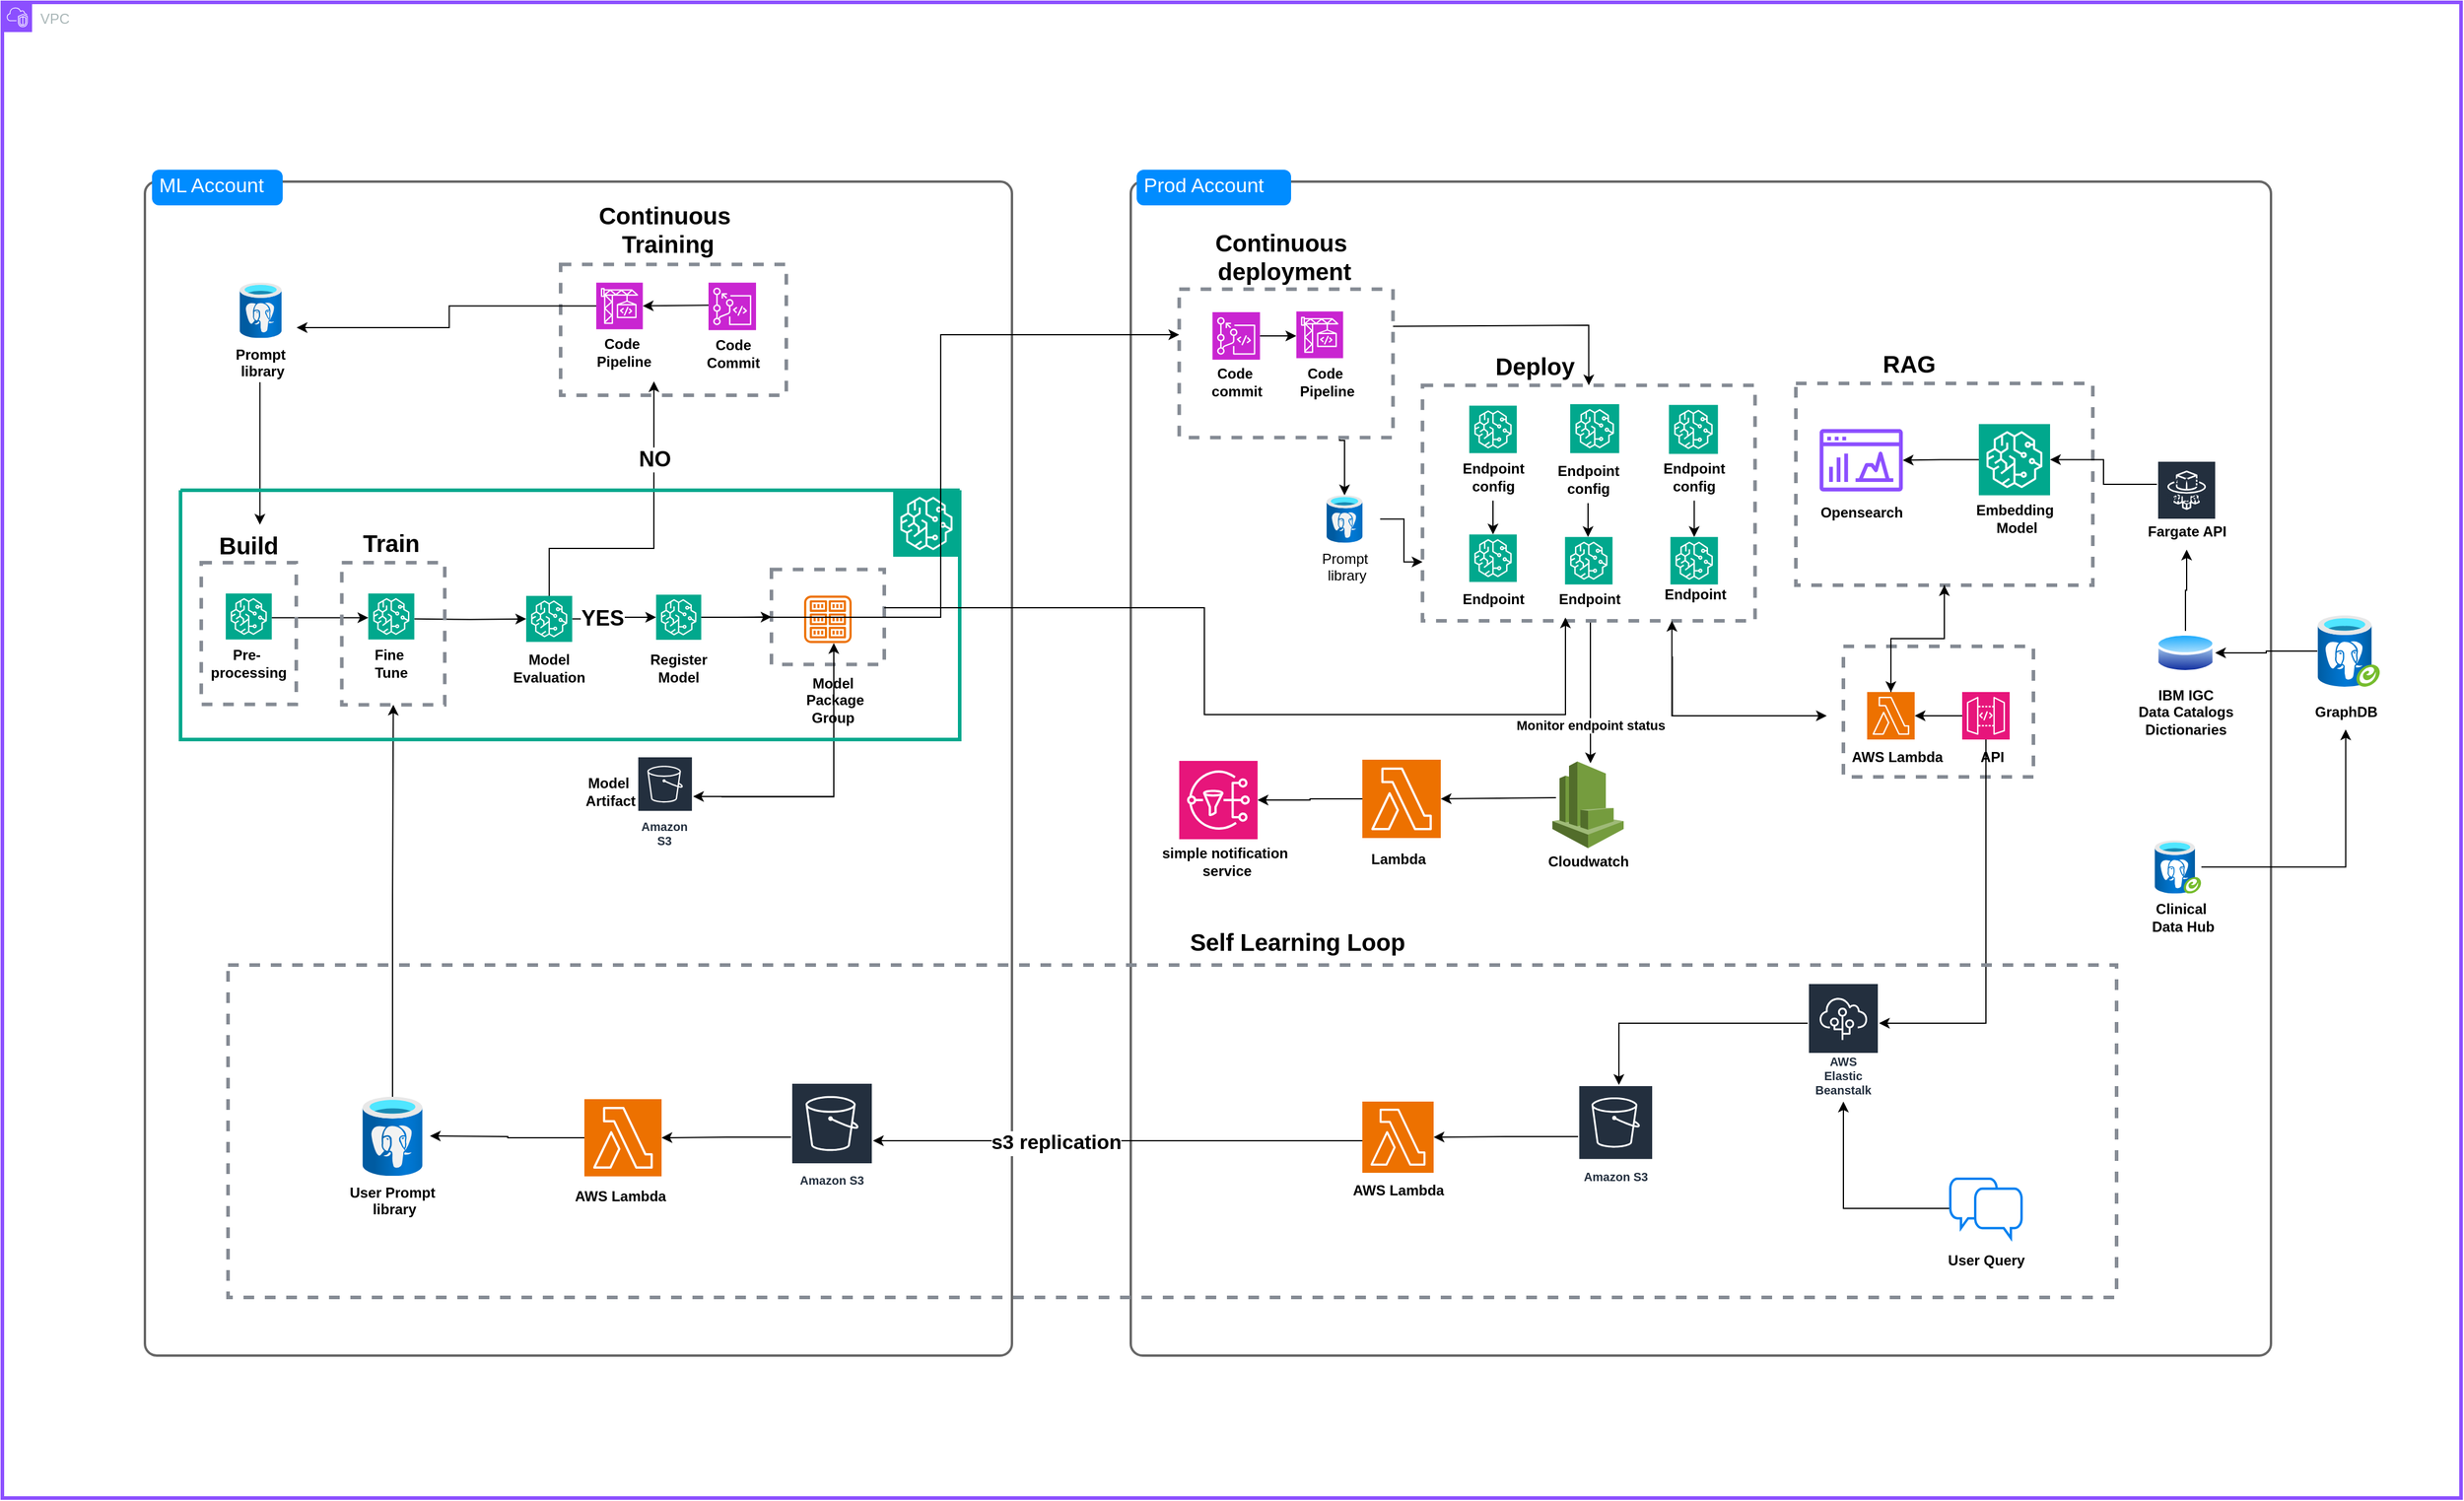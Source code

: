 <mxfile version="24.7.6">
  <diagram name="Page-1" id="tfclPJxnU1pLEloB8Ohw">
    <mxGraphModel dx="2269" dy="1297" grid="1" gridSize="10" guides="1" tooltips="1" connect="1" arrows="1" fold="1" page="1" pageScale="1" pageWidth="850" pageHeight="1100" math="0" shadow="0">
      <root>
        <mxCell id="0" />
        <mxCell id="1" parent="0" />
        <mxCell id="TOUegs6FuvzjUtlbZ1zc-1" value="VPC" style="points=[[0,0],[0.25,0],[0.5,0],[0.75,0],[1,0],[1,0.25],[1,0.5],[1,0.75],[1,1],[0.75,1],[0.5,1],[0.25,1],[0,1],[0,0.75],[0,0.5],[0,0.25]];outlineConnect=0;gradientColor=none;html=1;whiteSpace=wrap;fontSize=12;fontStyle=0;container=1;pointerEvents=0;collapsible=0;recursiveResize=0;shape=mxgraph.aws4.group;grIcon=mxgraph.aws4.group_vpc2;strokeColor=#8C4FFF;fillColor=none;verticalAlign=top;align=left;spacingLeft=30;fontColor=#AAB7B8;dashed=0;strokeWidth=3;" parent="1" vertex="1">
          <mxGeometry x="130" y="380" width="2070" height="1260" as="geometry" />
        </mxCell>
        <mxCell id="TOUegs6FuvzjUtlbZ1zc-3" value="" style="shape=mxgraph.mockup.containers.marginRect;rectMarginTop=10;strokeColor=#666666;strokeWidth=2;dashed=0;rounded=1;arcSize=5;recursiveResize=0;html=1;whiteSpace=wrap;" parent="TOUegs6FuvzjUtlbZ1zc-1" vertex="1">
          <mxGeometry x="120" y="141" width="730" height="999" as="geometry" />
        </mxCell>
        <mxCell id="TOUegs6FuvzjUtlbZ1zc-4" value="ML Account" style="shape=rect;strokeColor=none;fillColor=#008cff;strokeWidth=1;dashed=0;rounded=1;arcSize=20;fontColor=#ffffff;fontSize=17;spacing=2;spacingTop=-2;align=left;autosize=1;spacingLeft=4;resizeWidth=0;resizeHeight=0;perimeter=none;html=1;whiteSpace=wrap;" parent="TOUegs6FuvzjUtlbZ1zc-3" vertex="1">
          <mxGeometry x="6" width="110" height="30" as="geometry" />
        </mxCell>
        <mxCell id="TOUegs6FuvzjUtlbZ1zc-5" value="" style="sketch=0;points=[[0,0,0],[0.25,0,0],[0.5,0,0],[0.75,0,0],[1,0,0],[0,1,0],[0.25,1,0],[0.5,1,0],[0.75,1,0],[1,1,0],[0,0.25,0],[0,0.5,0],[0,0.75,0],[1,0.25,0],[1,0.5,0],[1,0.75,0]];outlineConnect=0;fontColor=#232F3E;fillColor=#01A88D;strokeColor=#ffffff;dashed=0;verticalLabelPosition=bottom;verticalAlign=top;align=center;html=1;fontSize=12;fontStyle=0;aspect=fixed;shape=mxgraph.aws4.resourceIcon;resIcon=mxgraph.aws4.sagemaker;" parent="TOUegs6FuvzjUtlbZ1zc-3" vertex="1">
          <mxGeometry x="68.07" y="357" width="38.75" height="38.75" as="geometry" />
        </mxCell>
        <mxCell id="TOUegs6FuvzjUtlbZ1zc-6" value="" style="edgeStyle=orthogonalEdgeStyle;rounded=0;orthogonalLoop=1;jettySize=auto;html=1;entryX=0;entryY=0.5;entryDx=0;entryDy=0;entryPerimeter=0;" parent="TOUegs6FuvzjUtlbZ1zc-3" target="TOUegs6FuvzjUtlbZ1zc-10" edge="1">
          <mxGeometry relative="1" as="geometry">
            <mxPoint x="226.82" y="378.429" as="sourcePoint" />
            <mxPoint x="305" y="383.375" as="targetPoint" />
          </mxGeometry>
        </mxCell>
        <mxCell id="TOUegs6FuvzjUtlbZ1zc-7" value="" style="sketch=0;points=[[0,0,0],[0.25,0,0],[0.5,0,0],[0.75,0,0],[1,0,0],[0,1,0],[0.25,1,0],[0.5,1,0],[0.75,1,0],[1,1,0],[0,0.25,0],[0,0.5,0],[0,0.75,0],[1,0.25,0],[1,0.5,0],[1,0.75,0]];outlineConnect=0;fontColor=#232F3E;fillColor=#01A88D;strokeColor=#ffffff;dashed=0;verticalLabelPosition=bottom;verticalAlign=top;align=center;html=1;fontSize=12;fontStyle=0;aspect=fixed;shape=mxgraph.aws4.resourceIcon;resIcon=mxgraph.aws4.sagemaker;" parent="TOUegs6FuvzjUtlbZ1zc-3" vertex="1">
          <mxGeometry x="188.07" y="357" width="38.75" height="38.75" as="geometry" />
        </mxCell>
        <mxCell id="TOUegs6FuvzjUtlbZ1zc-8" value="" style="edgeStyle=orthogonalEdgeStyle;rounded=0;orthogonalLoop=1;jettySize=auto;html=1;" parent="TOUegs6FuvzjUtlbZ1zc-3" source="TOUegs6FuvzjUtlbZ1zc-10" target="TOUegs6FuvzjUtlbZ1zc-11" edge="1">
          <mxGeometry relative="1" as="geometry" />
        </mxCell>
        <mxCell id="TOUegs6FuvzjUtlbZ1zc-9" value="YES" style="edgeLabel;html=1;align=center;verticalAlign=middle;resizable=0;points=[];" parent="TOUegs6FuvzjUtlbZ1zc-8" vertex="1" connectable="0">
          <mxGeometry x="-0.243" y="5" relative="1" as="geometry">
            <mxPoint as="offset" />
          </mxGeometry>
        </mxCell>
        <mxCell id="CT22DMvGcDa_Don4qREr-262" value="&lt;b&gt;&lt;font style=&quot;font-size: 18px;&quot;&gt;YES&lt;/font&gt;&lt;/b&gt;" style="edgeLabel;html=1;align=center;verticalAlign=middle;resizable=0;points=[];" vertex="1" connectable="0" parent="TOUegs6FuvzjUtlbZ1zc-8">
          <mxGeometry x="0.018" y="8" relative="1" as="geometry">
            <mxPoint x="-2" as="offset" />
          </mxGeometry>
        </mxCell>
        <mxCell id="TOUegs6FuvzjUtlbZ1zc-10" value="" style="sketch=0;points=[[0,0,0],[0.25,0,0],[0.5,0,0],[0.75,0,0],[1,0,0],[0,1,0],[0.25,1,0],[0.5,1,0],[0.75,1,0],[1,1,0],[0,0.25,0],[0,0.5,0],[0,0.75,0],[1,0.25,0],[1,0.5,0],[1,0.75,0]];outlineConnect=0;fontColor=#232F3E;fillColor=#01A88D;strokeColor=#ffffff;dashed=0;verticalLabelPosition=bottom;verticalAlign=top;align=center;html=1;fontSize=12;fontStyle=0;aspect=fixed;shape=mxgraph.aws4.resourceIcon;resIcon=mxgraph.aws4.sagemaker;" parent="TOUegs6FuvzjUtlbZ1zc-3" vertex="1">
          <mxGeometry x="321" y="359" width="38.75" height="38.75" as="geometry" />
        </mxCell>
        <mxCell id="TOUegs6FuvzjUtlbZ1zc-12" style="edgeStyle=orthogonalEdgeStyle;rounded=0;orthogonalLoop=1;jettySize=auto;html=1;exitX=1;exitY=0.5;exitDx=0;exitDy=0;exitPerimeter=0;entryX=0;entryY=0.5;entryDx=0;entryDy=0;entryPerimeter=0;" parent="TOUegs6FuvzjUtlbZ1zc-3" edge="1">
          <mxGeometry relative="1" as="geometry">
            <mxPoint x="106.82" y="377.375" as="sourcePoint" />
            <mxPoint x="188.07" y="377.375" as="targetPoint" />
          </mxGeometry>
        </mxCell>
        <mxCell id="TOUegs6FuvzjUtlbZ1zc-13" value="&lt;b&gt;Pre-&amp;nbsp;&lt;/b&gt;&lt;div&gt;&lt;b&gt;processing&lt;/b&gt;&lt;/div&gt;" style="text;html=1;align=center;verticalAlign=middle;resizable=0;points=[];autosize=1;strokeColor=none;fillColor=none;" parent="TOUegs6FuvzjUtlbZ1zc-3" vertex="1">
          <mxGeometry x="42.44" y="395.75" width="90" height="40" as="geometry" />
        </mxCell>
        <mxCell id="TOUegs6FuvzjUtlbZ1zc-14" value="&lt;b&gt;Fine&amp;nbsp;&lt;/b&gt;&lt;div&gt;&lt;b&gt;Tune&lt;/b&gt;&lt;/div&gt;" style="text;html=1;align=center;verticalAlign=middle;resizable=0;points=[];autosize=1;strokeColor=none;fillColor=none;" parent="TOUegs6FuvzjUtlbZ1zc-3" vertex="1">
          <mxGeometry x="182.44" y="395.75" width="50" height="40" as="geometry" />
        </mxCell>
        <mxCell id="TOUegs6FuvzjUtlbZ1zc-15" value="&lt;b&gt;Register&lt;/b&gt;&lt;div&gt;&lt;b&gt;Model&lt;/b&gt;&lt;/div&gt;" style="text;html=1;align=center;verticalAlign=middle;resizable=0;points=[];autosize=1;strokeColor=none;fillColor=none;" parent="TOUegs6FuvzjUtlbZ1zc-3" vertex="1">
          <mxGeometry x="414.38" y="399.75" width="70" height="40" as="geometry" />
        </mxCell>
        <mxCell id="TOUegs6FuvzjUtlbZ1zc-19" value="&lt;b&gt;&lt;font style=&quot;font-size: 20px;&quot;&gt;Build&lt;/font&gt;&lt;/b&gt;" style="text;html=1;align=center;verticalAlign=middle;resizable=0;points=[];autosize=1;strokeColor=none;fillColor=none;" parent="TOUegs6FuvzjUtlbZ1zc-3" vertex="1">
          <mxGeometry x="52.44" y="296" width="70" height="40" as="geometry" />
        </mxCell>
        <mxCell id="TOUegs6FuvzjUtlbZ1zc-20" value="&lt;b&gt;Prompt&lt;/b&gt;&lt;div&gt;&lt;b&gt;&amp;nbsp;library&lt;/b&gt;&lt;/div&gt;" style="html=1;align=center;verticalAlign=top;resizable=0;autosize=1;strokeColor=none;fillColor=none;shape=image;labelBackgroundColor=default;verticalLabelPosition=bottom;aspect=fixed;points=[];image=img/lib/azure2/databases/Azure_Database_PostgreSQL_Server.svg;" parent="TOUegs6FuvzjUtlbZ1zc-3" vertex="1">
          <mxGeometry x="62.44" y="95.14" width="70" height="46.67" as="geometry" />
        </mxCell>
        <mxCell id="TOUegs6FuvzjUtlbZ1zc-22" value="&lt;div&gt;&lt;br&gt;&lt;/div&gt;&lt;div&gt;&lt;br&gt;&lt;/div&gt;&lt;div&gt;&lt;br&gt;&lt;/div&gt;&lt;div&gt;&lt;br&gt;&lt;/div&gt;&lt;div&gt;&lt;br&gt;&lt;/div&gt;&lt;div&gt;&lt;br&gt;&lt;/div&gt;&lt;div&gt;&lt;br&gt;&lt;/div&gt;&lt;div&gt;&lt;br&gt;&lt;/div&gt;&lt;div&gt;&lt;br&gt;&lt;/div&gt;&lt;div&gt;&lt;br&gt;&lt;/div&gt;&lt;div&gt;&lt;br&gt;&lt;/div&gt;&lt;div&gt;&lt;br&gt;&lt;/div&gt;&lt;div&gt;&lt;br&gt;&lt;/div&gt;&lt;div&gt;&lt;br&gt;&lt;/div&gt;&lt;div&gt;&lt;br&gt;&lt;/div&gt;&lt;div&gt;&lt;br&gt;&lt;/div&gt;&lt;div&gt;&lt;br&gt;&lt;/div&gt;" style="outlineConnect=0;gradientColor=none;html=1;whiteSpace=wrap;fontSize=12;fontStyle=0;strokeColor=#858B94;fillColor=none;verticalAlign=top;align=center;fontColor=#858B94;dashed=1;spacingTop=3;strokeWidth=3;" parent="TOUegs6FuvzjUtlbZ1zc-3" vertex="1">
          <mxGeometry x="527.5" y="336.75" width="95" height="80" as="geometry" />
        </mxCell>
        <mxCell id="TOUegs6FuvzjUtlbZ1zc-23" style="edgeStyle=orthogonalEdgeStyle;rounded=0;orthogonalLoop=1;jettySize=auto;html=1;" parent="TOUegs6FuvzjUtlbZ1zc-3" target="TOUegs6FuvzjUtlbZ1zc-36" edge="1">
          <mxGeometry relative="1" as="geometry">
            <mxPoint x="580" y="480" as="sourcePoint" />
            <Array as="points">
              <mxPoint x="580" y="528" />
            </Array>
          </mxGeometry>
        </mxCell>
        <mxCell id="TOUegs6FuvzjUtlbZ1zc-24" value="" style="sketch=0;outlineConnect=0;fontColor=#232F3E;gradientColor=none;fillColor=#ED7100;strokeColor=none;dashed=0;verticalLabelPosition=bottom;verticalAlign=top;align=center;html=1;fontSize=12;fontStyle=0;aspect=fixed;pointerEvents=1;shape=mxgraph.aws4.registry;" parent="TOUegs6FuvzjUtlbZ1zc-3" vertex="1">
          <mxGeometry x="555" y="358.75" width="40" height="40" as="geometry" />
        </mxCell>
        <mxCell id="TOUegs6FuvzjUtlbZ1zc-25" value="&lt;b&gt;Model&lt;/b&gt;&lt;div&gt;&lt;b&gt;&amp;nbsp;Package&lt;/b&gt;&lt;/div&gt;&lt;div&gt;&lt;b&gt;Group&lt;/b&gt;&lt;/div&gt;" style="text;html=1;align=center;verticalAlign=middle;resizable=0;points=[];autosize=1;strokeColor=none;fillColor=none;" parent="TOUegs6FuvzjUtlbZ1zc-3" vertex="1">
          <mxGeometry x="539" y="416.75" width="80" height="60" as="geometry" />
        </mxCell>
        <mxCell id="TOUegs6FuvzjUtlbZ1zc-26" value="&lt;div&gt;&lt;br&gt;&lt;/div&gt;&lt;div&gt;&lt;br&gt;&lt;/div&gt;&lt;div&gt;&lt;br&gt;&lt;/div&gt;&lt;div&gt;&lt;br&gt;&lt;/div&gt;&lt;div&gt;&lt;br&gt;&lt;/div&gt;&lt;div&gt;&lt;br&gt;&lt;/div&gt;&lt;div&gt;&lt;br&gt;&lt;/div&gt;&lt;div&gt;&lt;br&gt;&lt;/div&gt;&lt;div&gt;&lt;br&gt;&lt;/div&gt;&lt;div&gt;&lt;br&gt;&lt;/div&gt;&lt;div&gt;&lt;br&gt;&lt;/div&gt;&lt;div&gt;&lt;br&gt;&lt;/div&gt;&lt;div&gt;&lt;br&gt;&lt;/div&gt;&lt;div&gt;&lt;br&gt;&lt;/div&gt;&lt;div&gt;&lt;br&gt;&lt;/div&gt;&lt;div&gt;&lt;br&gt;&lt;/div&gt;&lt;div&gt;&lt;br&gt;&lt;/div&gt;" style="outlineConnect=0;gradientColor=none;html=1;whiteSpace=wrap;fontSize=12;fontStyle=0;strokeColor=#858B94;fillColor=none;verticalAlign=top;align=center;fontColor=#858B94;dashed=1;spacingTop=3;strokeWidth=3;" parent="TOUegs6FuvzjUtlbZ1zc-3" vertex="1">
          <mxGeometry x="350" y="79.7" width="190" height="110.3" as="geometry" />
        </mxCell>
        <mxCell id="TOUegs6FuvzjUtlbZ1zc-27" style="edgeStyle=orthogonalEdgeStyle;rounded=0;orthogonalLoop=1;jettySize=auto;html=1;entryX=0.933;entryY=0.811;entryDx=0;entryDy=0;entryPerimeter=0;exitX=0;exitY=0.5;exitDx=0;exitDy=0;exitPerimeter=0;" parent="TOUegs6FuvzjUtlbZ1zc-3" target="TOUegs6FuvzjUtlbZ1zc-20" edge="1" source="TOUegs6FuvzjUtlbZ1zc-28">
          <mxGeometry relative="1" as="geometry">
            <Array as="points" />
            <mxPoint x="359.75" y="97.273" as="sourcePoint" />
            <mxPoint x="110" y="53.13" as="targetPoint" />
          </mxGeometry>
        </mxCell>
        <mxCell id="TOUegs6FuvzjUtlbZ1zc-28" value="" style="sketch=0;points=[[0,0,0],[0.25,0,0],[0.5,0,0],[0.75,0,0],[1,0,0],[0,1,0],[0.25,1,0],[0.5,1,0],[0.75,1,0],[1,1,0],[0,0.25,0],[0,0.5,0],[0,0.75,0],[1,0.25,0],[1,0.5,0],[1,0.75,0]];outlineConnect=0;fontColor=#232F3E;fillColor=#C925D1;strokeColor=#ffffff;dashed=0;verticalLabelPosition=bottom;verticalAlign=top;align=center;html=1;fontSize=12;fontStyle=0;aspect=fixed;shape=mxgraph.aws4.resourceIcon;resIcon=mxgraph.aws4.codebuild;" parent="TOUegs6FuvzjUtlbZ1zc-3" vertex="1">
          <mxGeometry x="380" y="95.14" width="39.2" height="39.2" as="geometry" />
        </mxCell>
        <mxCell id="TOUegs6FuvzjUtlbZ1zc-92" value="" style="edgeStyle=orthogonalEdgeStyle;rounded=0;orthogonalLoop=1;jettySize=auto;html=1;entryX=1;entryY=0.5;entryDx=0;entryDy=0;entryPerimeter=0;" parent="TOUegs6FuvzjUtlbZ1zc-3" target="TOUegs6FuvzjUtlbZ1zc-28" edge="1">
          <mxGeometry relative="1" as="geometry">
            <mxPoint x="474.51" y="114.153" as="sourcePoint" />
            <mxPoint x="424.51" y="116.01" as="targetPoint" />
          </mxGeometry>
        </mxCell>
        <mxCell id="TOUegs6FuvzjUtlbZ1zc-30" value="" style="sketch=0;points=[[0,0,0],[0.25,0,0],[0.5,0,0],[0.75,0,0],[1,0,0],[0,1,0],[0.25,1,0],[0.5,1,0],[0.75,1,0],[1,1,0],[0,0.25,0],[0,0.5,0],[0,0.75,0],[1,0.25,0],[1,0.5,0],[1,0.75,0]];outlineConnect=0;fontColor=#232F3E;fillColor=#C925D1;strokeColor=#ffffff;dashed=0;verticalLabelPosition=bottom;verticalAlign=top;align=center;html=1;fontSize=12;fontStyle=0;aspect=fixed;shape=mxgraph.aws4.resourceIcon;resIcon=mxgraph.aws4.codecommit;" parent="TOUegs6FuvzjUtlbZ1zc-3" vertex="1">
          <mxGeometry x="474.51" y="95.14" width="40" height="40" as="geometry" />
        </mxCell>
        <mxCell id="TOUegs6FuvzjUtlbZ1zc-32" value="&lt;b&gt;Code&lt;/b&gt;&lt;div&gt;&lt;b&gt;Commit&lt;/b&gt;&lt;/div&gt;" style="text;html=1;align=center;verticalAlign=middle;resizable=0;points=[];autosize=1;strokeColor=none;fillColor=none;" parent="TOUegs6FuvzjUtlbZ1zc-3" vertex="1">
          <mxGeometry x="459.51" y="135.14" width="70" height="40" as="geometry" />
        </mxCell>
        <mxCell id="TOUegs6FuvzjUtlbZ1zc-34" value="&lt;font style=&quot;font-size: 20px;&quot;&gt;&lt;b&gt;Continuous&amp;nbsp;&lt;/b&gt;&lt;/font&gt;&lt;div&gt;&lt;font style=&quot;font-size: 20px;&quot;&gt;&lt;b&gt;Training&lt;/b&gt;&lt;/font&gt;&lt;/div&gt;" style="text;html=1;align=center;verticalAlign=middle;resizable=0;points=[];autosize=1;strokeColor=none;fillColor=none;" parent="TOUegs6FuvzjUtlbZ1zc-3" vertex="1">
          <mxGeometry x="370" y="19.7" width="140" height="60" as="geometry" />
        </mxCell>
        <mxCell id="TOUegs6FuvzjUtlbZ1zc-35" style="edgeStyle=orthogonalEdgeStyle;rounded=0;orthogonalLoop=1;jettySize=auto;html=1;" parent="TOUegs6FuvzjUtlbZ1zc-3" target="TOUegs6FuvzjUtlbZ1zc-24" edge="1">
          <mxGeometry relative="1" as="geometry">
            <mxPoint x="485.38" y="528.28" as="sourcePoint" />
            <mxPoint x="580" y="476.75" as="targetPoint" />
            <Array as="points">
              <mxPoint x="580" y="528" />
            </Array>
          </mxGeometry>
        </mxCell>
        <mxCell id="TOUegs6FuvzjUtlbZ1zc-36" value="Amazon S3" style="sketch=0;outlineConnect=0;fontColor=#232F3E;gradientColor=none;strokeColor=#ffffff;fillColor=#232F3E;dashed=0;verticalLabelPosition=middle;verticalAlign=bottom;align=center;html=1;whiteSpace=wrap;fontSize=10;fontStyle=1;spacing=3;shape=mxgraph.aws4.productIcon;prIcon=mxgraph.aws4.s3;" parent="TOUegs6FuvzjUtlbZ1zc-3" vertex="1">
          <mxGeometry x="414.38" y="494" width="47.18" height="80.5" as="geometry" />
        </mxCell>
        <mxCell id="TOUegs6FuvzjUtlbZ1zc-37" value="&lt;b&gt;Model&lt;/b&gt;&lt;div&gt;&lt;b&gt;&amp;nbsp;Artifact&lt;/b&gt;&lt;/div&gt;" style="text;html=1;align=center;verticalAlign=middle;resizable=0;points=[];autosize=1;strokeColor=none;fillColor=none;" parent="TOUegs6FuvzjUtlbZ1zc-3" vertex="1">
          <mxGeometry x="354.75" y="504" width="70" height="40" as="geometry" />
        </mxCell>
        <mxCell id="TOUegs6FuvzjUtlbZ1zc-38" value="&lt;b&gt;Model&lt;/b&gt;&lt;div&gt;&lt;b&gt;Evaluation&lt;/b&gt;&lt;/div&gt;" style="text;html=1;align=center;verticalAlign=middle;resizable=0;points=[];autosize=1;strokeColor=none;fillColor=none;" parent="TOUegs6FuvzjUtlbZ1zc-3" vertex="1">
          <mxGeometry x="300" y="399.75" width="80" height="40" as="geometry" />
        </mxCell>
        <mxCell id="TOUegs6FuvzjUtlbZ1zc-39" value="&lt;font size=&quot;1&quot; style=&quot;&quot;&gt;&lt;b style=&quot;font-size: 20px;&quot;&gt;Train&lt;/b&gt;&lt;/font&gt;" style="text;html=1;align=center;verticalAlign=middle;resizable=0;points=[];autosize=1;strokeColor=none;fillColor=none;" parent="TOUegs6FuvzjUtlbZ1zc-3" vertex="1">
          <mxGeometry x="172.45" y="294.13" width="70" height="40" as="geometry" />
        </mxCell>
        <mxCell id="CT22DMvGcDa_Don4qREr-149" style="edgeStyle=orthogonalEdgeStyle;rounded=0;orthogonalLoop=1;jettySize=auto;html=1;entryX=0;entryY=0.5;entryDx=0;entryDy=0;" edge="1" parent="TOUegs6FuvzjUtlbZ1zc-3" source="TOUegs6FuvzjUtlbZ1zc-11" target="TOUegs6FuvzjUtlbZ1zc-22">
          <mxGeometry relative="1" as="geometry" />
        </mxCell>
        <mxCell id="TOUegs6FuvzjUtlbZ1zc-11" value="" style="sketch=0;points=[[0,0,0],[0.25,0,0],[0.5,0,0],[0.75,0,0],[1,0,0],[0,1,0],[0.25,1,0],[0.5,1,0],[0.75,1,0],[1,1,0],[0,0.25,0],[0,0.5,0],[0,0.75,0],[1,0.25,0],[1,0.5,0],[1,0.75,0]];outlineConnect=0;fontColor=#232F3E;fillColor=#01A88D;strokeColor=#ffffff;dashed=0;verticalLabelPosition=bottom;verticalAlign=top;align=center;html=1;fontSize=12;fontStyle=0;aspect=fixed;shape=mxgraph.aws4.resourceIcon;resIcon=mxgraph.aws4.sagemaker;" parent="TOUegs6FuvzjUtlbZ1zc-3" vertex="1">
          <mxGeometry x="430.38" y="358" width="38" height="38" as="geometry" />
        </mxCell>
        <mxCell id="TOUegs6FuvzjUtlbZ1zc-33" value="&lt;b&gt;Code&amp;nbsp;&lt;/b&gt;&lt;div&gt;&lt;b&gt;Pipeline&lt;/b&gt;&lt;/div&gt;" style="text;html=1;align=center;verticalAlign=middle;resizable=0;points=[];autosize=1;strokeColor=none;fillColor=none;" parent="TOUegs6FuvzjUtlbZ1zc-3" vertex="1">
          <mxGeometry x="367.5" y="134.34" width="70" height="40" as="geometry" />
        </mxCell>
        <mxCell id="TOUegs6FuvzjUtlbZ1zc-93" style="edgeStyle=orthogonalEdgeStyle;rounded=0;orthogonalLoop=1;jettySize=auto;html=1;" parent="TOUegs6FuvzjUtlbZ1zc-3" edge="1">
          <mxGeometry relative="1" as="geometry">
            <mxPoint x="96.82" y="179" as="sourcePoint" />
            <mxPoint x="96.82" y="299" as="targetPoint" />
          </mxGeometry>
        </mxCell>
        <mxCell id="TOUegs6FuvzjUtlbZ1zc-95" style="edgeStyle=orthogonalEdgeStyle;rounded=0;orthogonalLoop=1;jettySize=auto;html=1;entryX=0.872;entryY=1.098;entryDx=0;entryDy=0;entryPerimeter=0;" parent="TOUegs6FuvzjUtlbZ1zc-3" source="TOUegs6FuvzjUtlbZ1zc-10" target="TOUegs6FuvzjUtlbZ1zc-33" edge="1">
          <mxGeometry relative="1" as="geometry">
            <Array as="points">
              <mxPoint x="340" y="319" />
              <mxPoint x="429" y="319" />
            </Array>
          </mxGeometry>
        </mxCell>
        <mxCell id="TOUegs6FuvzjUtlbZ1zc-96" value="&lt;b&gt;&lt;font style=&quot;font-size: 18px;&quot;&gt;NO&lt;/font&gt;&lt;/b&gt;" style="edgeLabel;html=1;align=center;verticalAlign=middle;resizable=0;points=[];" parent="TOUegs6FuvzjUtlbZ1zc-95" vertex="1" connectable="0">
          <mxGeometry x="0.509" relative="1" as="geometry">
            <mxPoint as="offset" />
          </mxGeometry>
        </mxCell>
        <mxCell id="CT22DMvGcDa_Don4qREr-111" style="edgeStyle=orthogonalEdgeStyle;rounded=0;orthogonalLoop=1;jettySize=auto;html=1;" edge="1" parent="TOUegs6FuvzjUtlbZ1zc-3" source="TOUegs6FuvzjUtlbZ1zc-148" target="CT22DMvGcDa_Don4qREr-110">
          <mxGeometry relative="1" as="geometry" />
        </mxCell>
        <mxCell id="TOUegs6FuvzjUtlbZ1zc-148" value="Amazon S3" style="sketch=0;outlineConnect=0;fontColor=#232F3E;gradientColor=none;strokeColor=#ffffff;fillColor=#232F3E;dashed=0;verticalLabelPosition=middle;verticalAlign=bottom;align=center;html=1;whiteSpace=wrap;fontSize=10;fontStyle=1;spacing=3;shape=mxgraph.aws4.productIcon;prIcon=mxgraph.aws4.s3;" parent="TOUegs6FuvzjUtlbZ1zc-3" vertex="1">
          <mxGeometry x="544" y="769" width="69" height="92" as="geometry" />
        </mxCell>
        <mxCell id="CT22DMvGcDa_Don4qREr-15" style="edgeStyle=orthogonalEdgeStyle;rounded=0;orthogonalLoop=1;jettySize=auto;html=1;" edge="1" parent="TOUegs6FuvzjUtlbZ1zc-3" source="CT22DMvGcDa_Don4qREr-13" target="TOUegs6FuvzjUtlbZ1zc-17">
          <mxGeometry relative="1" as="geometry" />
        </mxCell>
        <mxCell id="CT22DMvGcDa_Don4qREr-13" value="&lt;b&gt;User Prompt&lt;/b&gt;&lt;div&gt;&lt;b&gt;&amp;nbsp;library&lt;/b&gt;&lt;/div&gt;" style="html=1;align=center;verticalAlign=top;resizable=0;autosize=1;strokeColor=none;fillColor=none;shape=image;labelBackgroundColor=default;verticalLabelPosition=bottom;aspect=fixed;points=[];image=img/lib/azure2/databases/Azure_Database_PostgreSQL_Server.svg;" vertex="1" parent="TOUegs6FuvzjUtlbZ1zc-3">
          <mxGeometry x="158.45" y="781" width="100" height="66.67" as="geometry" />
        </mxCell>
        <mxCell id="CT22DMvGcDa_Don4qREr-112" style="edgeStyle=orthogonalEdgeStyle;rounded=0;orthogonalLoop=1;jettySize=auto;html=1;" edge="1" parent="TOUegs6FuvzjUtlbZ1zc-3" source="CT22DMvGcDa_Don4qREr-110">
          <mxGeometry relative="1" as="geometry">
            <mxPoint x="240" y="814" as="targetPoint" />
          </mxGeometry>
        </mxCell>
        <mxCell id="CT22DMvGcDa_Don4qREr-110" value="" style="sketch=0;points=[[0,0,0],[0.25,0,0],[0.5,0,0],[0.75,0,0],[1,0,0],[0,1,0],[0.25,1,0],[0.5,1,0],[0.75,1,0],[1,1,0],[0,0.25,0],[0,0.5,0],[0,0.75,0],[1,0.25,0],[1,0.5,0],[1,0.75,0]];outlineConnect=0;fontColor=#232F3E;fillColor=#ED7100;strokeColor=#ffffff;dashed=0;verticalLabelPosition=bottom;verticalAlign=top;align=center;html=1;fontSize=12;fontStyle=0;aspect=fixed;shape=mxgraph.aws4.resourceIcon;resIcon=mxgraph.aws4.lambda;" vertex="1" parent="TOUegs6FuvzjUtlbZ1zc-3">
          <mxGeometry x="370" y="783" width="65" height="65" as="geometry" />
        </mxCell>
        <mxCell id="CT22DMvGcDa_Don4qREr-237" value="" style="sketch=0;points=[[0,0,0],[0.25,0,0],[0.5,0,0],[0.75,0,0],[1,0,0],[0,1,0],[0.25,1,0],[0.5,1,0],[0.75,1,0],[1,1,0],[0,0.25,0],[0,0.5,0],[0,0.75,0],[1,0.25,0],[1,0.5,0],[1,0.75,0]];outlineConnect=0;fontColor=#232F3E;fillColor=#01A88D;strokeColor=#ffffff;dashed=0;verticalLabelPosition=bottom;verticalAlign=top;align=center;html=1;fontSize=12;fontStyle=0;aspect=fixed;shape=mxgraph.aws4.resourceIcon;resIcon=mxgraph.aws4.sagemaker;" vertex="1" parent="TOUegs6FuvzjUtlbZ1zc-3">
          <mxGeometry x="630" y="270" width="56" height="56" as="geometry" />
        </mxCell>
        <mxCell id="CT22DMvGcDa_Don4qREr-243" value="" style="swimlane;startSize=0;strokeWidth=3;strokeColor=#01a88d;" vertex="1" parent="TOUegs6FuvzjUtlbZ1zc-3">
          <mxGeometry x="30" y="270" width="656" height="210" as="geometry" />
        </mxCell>
        <mxCell id="TOUegs6FuvzjUtlbZ1zc-18" value="&lt;div&gt;&lt;br&gt;&lt;/div&gt;&lt;div&gt;&lt;br&gt;&lt;/div&gt;&lt;div&gt;&lt;br&gt;&lt;/div&gt;&lt;div&gt;&lt;br&gt;&lt;/div&gt;&lt;div&gt;&lt;br&gt;&lt;/div&gt;&lt;div&gt;&lt;br&gt;&lt;/div&gt;&lt;div&gt;&lt;br&gt;&lt;/div&gt;&lt;div&gt;&lt;br&gt;&lt;/div&gt;&lt;div&gt;&lt;br&gt;&lt;/div&gt;&lt;div&gt;&lt;br&gt;&lt;/div&gt;&lt;div&gt;&lt;br&gt;&lt;/div&gt;&lt;div&gt;&lt;br&gt;&lt;/div&gt;&lt;div&gt;&lt;br&gt;&lt;/div&gt;&lt;div&gt;&lt;br&gt;&lt;/div&gt;&lt;div&gt;&lt;br&gt;&lt;/div&gt;&lt;div&gt;&lt;br&gt;&lt;/div&gt;&lt;div&gt;&lt;br&gt;&lt;/div&gt;" style="outlineConnect=0;gradientColor=none;html=1;whiteSpace=wrap;fontSize=12;fontStyle=0;strokeColor=#858B94;fillColor=none;verticalAlign=top;align=center;fontColor=#858B94;dashed=1;spacingTop=3;strokeWidth=3;" parent="CT22DMvGcDa_Don4qREr-243" vertex="1">
          <mxGeometry x="17.44" y="61" width="80" height="119.38" as="geometry" />
        </mxCell>
        <mxCell id="TOUegs6FuvzjUtlbZ1zc-17" value="&lt;div&gt;&lt;br&gt;&lt;/div&gt;&lt;div&gt;&lt;br&gt;&lt;/div&gt;&lt;div&gt;&lt;br&gt;&lt;/div&gt;&lt;div&gt;&lt;br&gt;&lt;/div&gt;&lt;div&gt;&lt;br&gt;&lt;/div&gt;&lt;div&gt;&lt;br&gt;&lt;/div&gt;&lt;div&gt;&lt;br&gt;&lt;/div&gt;&lt;div&gt;&lt;br&gt;&lt;/div&gt;&lt;div&gt;&lt;br&gt;&lt;/div&gt;&lt;div&gt;&lt;br&gt;&lt;/div&gt;&lt;div&gt;&lt;br&gt;&lt;/div&gt;&lt;div&gt;&lt;br&gt;&lt;/div&gt;&lt;div&gt;&lt;br&gt;&lt;/div&gt;&lt;div&gt;&lt;br&gt;&lt;/div&gt;&lt;div&gt;&lt;br&gt;&lt;/div&gt;&lt;div&gt;&lt;br&gt;&lt;/div&gt;&lt;div&gt;&lt;br&gt;&lt;/div&gt;" style="outlineConnect=0;gradientColor=none;html=1;whiteSpace=wrap;fontSize=12;fontStyle=0;strokeColor=#858B94;fillColor=none;verticalAlign=top;align=center;fontColor=#858B94;dashed=1;spacingTop=3;strokeWidth=3;" parent="TOUegs6FuvzjUtlbZ1zc-3" vertex="1">
          <mxGeometry x="165.77" y="331" width="86.68" height="119.69" as="geometry" />
        </mxCell>
        <mxCell id="TOUegs6FuvzjUtlbZ1zc-102" value="" style="shape=mxgraph.mockup.containers.marginRect;rectMarginTop=10;strokeColor=#666666;strokeWidth=2;dashed=0;rounded=1;arcSize=5;recursiveResize=0;html=1;whiteSpace=wrap;" parent="TOUegs6FuvzjUtlbZ1zc-1" vertex="1">
          <mxGeometry x="950" y="141" width="960" height="999" as="geometry" />
        </mxCell>
        <mxCell id="TOUegs6FuvzjUtlbZ1zc-103" value="Prod Account" style="shape=rect;strokeColor=none;fillColor=#008cff;strokeWidth=1;dashed=0;rounded=1;arcSize=20;fontColor=#ffffff;fontSize=17;spacing=2;spacingTop=-2;align=left;autosize=1;spacingLeft=4;resizeWidth=0;resizeHeight=0;perimeter=none;html=1;whiteSpace=wrap;" parent="TOUegs6FuvzjUtlbZ1zc-102" vertex="1">
          <mxGeometry x="5" width="130" height="30" as="geometry" />
        </mxCell>
        <mxCell id="TOUegs6FuvzjUtlbZ1zc-104" style="edgeStyle=orthogonalEdgeStyle;rounded=0;orthogonalLoop=1;jettySize=auto;html=1;" parent="TOUegs6FuvzjUtlbZ1zc-102" edge="1">
          <mxGeometry relative="1" as="geometry">
            <mxPoint x="586" y="460" as="targetPoint" />
            <mxPoint x="456" y="410" as="sourcePoint" />
            <Array as="points">
              <mxPoint x="456" y="460" />
            </Array>
          </mxGeometry>
        </mxCell>
        <mxCell id="CT22DMvGcDa_Don4qREr-152" style="edgeStyle=orthogonalEdgeStyle;rounded=0;orthogonalLoop=1;jettySize=auto;html=1;" edge="1" parent="TOUegs6FuvzjUtlbZ1zc-102" source="TOUegs6FuvzjUtlbZ1zc-105">
          <mxGeometry relative="1" as="geometry">
            <mxPoint x="387.059" y="500.0" as="targetPoint" />
            <Array as="points">
              <mxPoint x="387" y="419" />
              <mxPoint x="387" y="419" />
            </Array>
          </mxGeometry>
        </mxCell>
        <mxCell id="CT22DMvGcDa_Don4qREr-153" value="&lt;b&gt;Monitor endpoint status&lt;/b&gt;" style="edgeLabel;html=1;align=center;verticalAlign=middle;resizable=0;points=[];" vertex="1" connectable="0" parent="CT22DMvGcDa_Don4qREr-152">
          <mxGeometry x="0.003" y="-4" relative="1" as="geometry">
            <mxPoint x="4" y="28" as="offset" />
          </mxGeometry>
        </mxCell>
        <mxCell id="TOUegs6FuvzjUtlbZ1zc-105" value="" style="outlineConnect=0;gradientColor=none;html=1;whiteSpace=wrap;fontSize=12;fontStyle=0;strokeColor=#858B94;fillColor=none;verticalAlign=top;align=center;fontColor=#858B94;dashed=1;spacingTop=3;strokeWidth=3;" parent="TOUegs6FuvzjUtlbZ1zc-102" vertex="1">
          <mxGeometry x="245.63" y="181.57" width="280" height="198.43" as="geometry" />
        </mxCell>
        <mxCell id="TOUegs6FuvzjUtlbZ1zc-106" value="" style="edgeStyle=orthogonalEdgeStyle;rounded=0;orthogonalLoop=1;jettySize=auto;html=1;" parent="TOUegs6FuvzjUtlbZ1zc-102" source="TOUegs6FuvzjUtlbZ1zc-119" target="TOUegs6FuvzjUtlbZ1zc-108" edge="1">
          <mxGeometry relative="1" as="geometry" />
        </mxCell>
        <mxCell id="TOUegs6FuvzjUtlbZ1zc-107" value="" style="sketch=0;points=[[0,0,0],[0.25,0,0],[0.5,0,0],[0.75,0,0],[1,0,0],[0,1,0],[0.25,1,0],[0.5,1,0],[0.75,1,0],[1,1,0],[0,0.25,0],[0,0.5,0],[0,0.75,0],[1,0.25,0],[1,0.5,0],[1,0.75,0]];outlineConnect=0;fontColor=#232F3E;fillColor=#01A88D;strokeColor=#ffffff;dashed=0;verticalLabelPosition=bottom;verticalAlign=top;align=center;html=1;fontSize=12;fontStyle=0;aspect=fixed;shape=mxgraph.aws4.resourceIcon;resIcon=mxgraph.aws4.sagemaker;" parent="TOUegs6FuvzjUtlbZ1zc-102" vertex="1">
          <mxGeometry x="285.0" y="198.74" width="40" height="40" as="geometry" />
        </mxCell>
        <mxCell id="TOUegs6FuvzjUtlbZ1zc-108" value="" style="sketch=0;points=[[0,0,0],[0.25,0,0],[0.5,0,0],[0.75,0,0],[1,0,0],[0,1,0],[0.25,1,0],[0.5,1,0],[0.75,1,0],[1,1,0],[0,0.25,0],[0,0.5,0],[0,0.75,0],[1,0.25,0],[1,0.5,0],[1,0.75,0]];outlineConnect=0;fontColor=#232F3E;fillColor=#01A88D;strokeColor=#ffffff;dashed=0;verticalLabelPosition=bottom;verticalAlign=top;align=center;html=1;fontSize=12;fontStyle=0;aspect=fixed;shape=mxgraph.aws4.resourceIcon;resIcon=mxgraph.aws4.sagemaker;" parent="TOUegs6FuvzjUtlbZ1zc-102" vertex="1">
          <mxGeometry x="285.0" y="307.19" width="40" height="40" as="geometry" />
        </mxCell>
        <mxCell id="TOUegs6FuvzjUtlbZ1zc-109" value="&lt;b&gt;Endpoint&lt;/b&gt;" style="text;html=1;align=center;verticalAlign=middle;resizable=0;points=[];autosize=1;strokeColor=none;fillColor=none;" parent="TOUegs6FuvzjUtlbZ1zc-102" vertex="1">
          <mxGeometry x="265.0" y="347.19" width="80" height="30" as="geometry" />
        </mxCell>
        <mxCell id="TOUegs6FuvzjUtlbZ1zc-110" value="&lt;font style=&quot;font-size: 20px;&quot;&gt;&lt;b&gt;Deploy&lt;/b&gt;&lt;/font&gt;" style="text;html=1;align=center;verticalAlign=middle;resizable=0;points=[];autosize=1;strokeColor=none;fillColor=none;" parent="TOUegs6FuvzjUtlbZ1zc-102" vertex="1">
          <mxGeometry x="295.0" y="145" width="90" height="40" as="geometry" />
        </mxCell>
        <mxCell id="TOUegs6FuvzjUtlbZ1zc-111" value="" style="sketch=0;points=[[0,0,0],[0.25,0,0],[0.5,0,0],[0.75,0,0],[1,0,0],[0,1,0],[0.25,1,0],[0.5,1,0],[0.75,1,0],[1,1,0],[0,0.25,0],[0,0.5,0],[0,0.75,0],[1,0.25,0],[1,0.5,0],[1,0.75,0]];outlineConnect=0;fontColor=#232F3E;fillColor=#C925D1;strokeColor=#ffffff;dashed=0;verticalLabelPosition=bottom;verticalAlign=top;align=center;html=1;fontSize=12;fontStyle=0;aspect=fixed;shape=mxgraph.aws4.resourceIcon;resIcon=mxgraph.aws4.codebuild;" parent="TOUegs6FuvzjUtlbZ1zc-102" vertex="1">
          <mxGeometry x="139.43" y="119.37" width="39.37" height="39.37" as="geometry" />
        </mxCell>
        <mxCell id="TOUegs6FuvzjUtlbZ1zc-112" value="" style="sketch=0;points=[[0,0,0],[0.25,0,0],[0.5,0,0],[0.75,0,0],[1,0,0],[0,1,0],[0.25,1,0],[0.5,1,0],[0.75,1,0],[1,1,0],[0,0.25,0],[0,0.5,0],[0,0.75,0],[1,0.25,0],[1,0.5,0],[1,0.75,0]];outlineConnect=0;fontColor=#232F3E;fillColor=#C925D1;strokeColor=#ffffff;dashed=0;verticalLabelPosition=bottom;verticalAlign=top;align=center;html=1;fontSize=12;fontStyle=0;aspect=fixed;shape=mxgraph.aws4.resourceIcon;resIcon=mxgraph.aws4.codecommit;" parent="TOUegs6FuvzjUtlbZ1zc-102" vertex="1">
          <mxGeometry x="68.81" y="120" width="40" height="40" as="geometry" />
        </mxCell>
        <mxCell id="TOUegs6FuvzjUtlbZ1zc-113" value="&lt;b&gt;Code&amp;nbsp;&lt;/b&gt;&lt;div&gt;&lt;b&gt;Pipeline&lt;/b&gt;&lt;/div&gt;" style="text;html=1;align=center;verticalAlign=middle;resizable=0;points=[];autosize=1;strokeColor=none;fillColor=none;" parent="TOUegs6FuvzjUtlbZ1zc-102" vertex="1">
          <mxGeometry x="130" y="158.74" width="70" height="40" as="geometry" />
        </mxCell>
        <mxCell id="TOUegs6FuvzjUtlbZ1zc-114" style="edgeStyle=orthogonalEdgeStyle;rounded=0;orthogonalLoop=1;jettySize=auto;html=1;exitX=0.75;exitY=1;exitDx=0;exitDy=0;" parent="TOUegs6FuvzjUtlbZ1zc-102" source="TOUegs6FuvzjUtlbZ1zc-115" target="TOUegs6FuvzjUtlbZ1zc-146" edge="1">
          <mxGeometry relative="1" as="geometry">
            <Array as="points">
              <mxPoint x="180" y="228" />
            </Array>
          </mxGeometry>
        </mxCell>
        <mxCell id="TOUegs6FuvzjUtlbZ1zc-115" value="&lt;div&gt;&lt;br&gt;&lt;/div&gt;&lt;div&gt;&lt;br&gt;&lt;/div&gt;&lt;div&gt;&lt;br&gt;&lt;/div&gt;&lt;div&gt;&lt;br&gt;&lt;/div&gt;&lt;div&gt;&lt;br&gt;&lt;/div&gt;&lt;div&gt;&lt;br&gt;&lt;/div&gt;&lt;div&gt;&lt;br&gt;&lt;/div&gt;&lt;div&gt;&lt;br&gt;&lt;/div&gt;&lt;div&gt;&lt;br&gt;&lt;/div&gt;&lt;div&gt;&lt;br&gt;&lt;/div&gt;&lt;div&gt;&lt;br&gt;&lt;/div&gt;&lt;div&gt;&lt;br&gt;&lt;/div&gt;&lt;div&gt;&lt;br&gt;&lt;/div&gt;&lt;div&gt;&lt;br&gt;&lt;/div&gt;&lt;div&gt;&lt;br&gt;&lt;/div&gt;&lt;div&gt;&lt;br&gt;&lt;/div&gt;&lt;div&gt;&lt;br&gt;&lt;/div&gt;" style="outlineConnect=0;gradientColor=none;html=1;whiteSpace=wrap;fontSize=12;fontStyle=0;strokeColor=#858B94;fillColor=none;verticalAlign=top;align=center;fontColor=#858B94;dashed=1;spacingTop=3;strokeWidth=3;" parent="TOUegs6FuvzjUtlbZ1zc-102" vertex="1">
          <mxGeometry x="40.81" y="100.63" width="180" height="125" as="geometry" />
        </mxCell>
        <mxCell id="TOUegs6FuvzjUtlbZ1zc-116" style="edgeStyle=orthogonalEdgeStyle;rounded=0;orthogonalLoop=1;jettySize=auto;html=1;exitX=1;exitY=0.5;exitDx=0;exitDy=0;exitPerimeter=0;entryX=0;entryY=0.5;entryDx=0;entryDy=0;entryPerimeter=0;" parent="TOUegs6FuvzjUtlbZ1zc-102" source="TOUegs6FuvzjUtlbZ1zc-112" target="TOUegs6FuvzjUtlbZ1zc-111" edge="1">
          <mxGeometry relative="1" as="geometry" />
        </mxCell>
        <mxCell id="TOUegs6FuvzjUtlbZ1zc-117" style="edgeStyle=orthogonalEdgeStyle;rounded=0;orthogonalLoop=1;jettySize=auto;html=1;entryX=0.5;entryY=0;entryDx=0;entryDy=0;exitX=1;exitY=0.25;exitDx=0;exitDy=0;" parent="TOUegs6FuvzjUtlbZ1zc-102" source="TOUegs6FuvzjUtlbZ1zc-115" edge="1" target="TOUegs6FuvzjUtlbZ1zc-105">
          <mxGeometry relative="1" as="geometry">
            <mxPoint x="260" y="131" as="sourcePoint" />
            <mxPoint x="372.13" y="181.56" as="targetPoint" />
            <Array as="points">
              <mxPoint x="224" y="132" />
              <mxPoint x="386" y="131" />
            </Array>
          </mxGeometry>
        </mxCell>
        <mxCell id="TOUegs6FuvzjUtlbZ1zc-118" value="&lt;font style=&quot;font-size: 20px;&quot;&gt;&lt;b&gt;Continuous&amp;nbsp;&lt;/b&gt;&lt;/font&gt;&lt;div&gt;&lt;font style=&quot;font-size: 20px;&quot;&gt;&lt;b&gt;deployment&lt;/b&gt;&lt;/font&gt;&lt;/div&gt;" style="text;html=1;align=center;verticalAlign=middle;resizable=0;points=[];autosize=1;strokeColor=none;fillColor=none;" parent="TOUegs6FuvzjUtlbZ1zc-102" vertex="1">
          <mxGeometry x="58.81" y="42.5" width="140" height="60" as="geometry" />
        </mxCell>
        <mxCell id="TOUegs6FuvzjUtlbZ1zc-119" value="&lt;b&gt;Endpoint&lt;/b&gt;&lt;div&gt;&lt;b&gt;config&lt;/b&gt;&lt;/div&gt;" style="text;html=1;align=center;verticalAlign=middle;resizable=0;points=[];autosize=1;strokeColor=none;fillColor=none;" parent="TOUegs6FuvzjUtlbZ1zc-102" vertex="1">
          <mxGeometry x="265.0" y="238.74" width="80" height="40" as="geometry" />
        </mxCell>
        <mxCell id="TOUegs6FuvzjUtlbZ1zc-120" value="&lt;b&gt;Code&amp;nbsp;&lt;/b&gt;&lt;div&gt;&lt;b&gt;commit&lt;/b&gt;&lt;/div&gt;" style="text;html=1;align=center;verticalAlign=middle;resizable=0;points=[];autosize=1;strokeColor=none;fillColor=none;" parent="TOUegs6FuvzjUtlbZ1zc-102" vertex="1">
          <mxGeometry x="53.81" y="158.74" width="70" height="40" as="geometry" />
        </mxCell>
        <mxCell id="TOUegs6FuvzjUtlbZ1zc-121" value="&lt;b&gt;Endpoint&lt;/b&gt;" style="text;html=1;align=center;verticalAlign=middle;resizable=0;points=[];autosize=1;strokeColor=none;fillColor=none;" parent="TOUegs6FuvzjUtlbZ1zc-102" vertex="1">
          <mxGeometry x="345.63" y="347.19" width="80" height="30" as="geometry" />
        </mxCell>
        <mxCell id="TOUegs6FuvzjUtlbZ1zc-122" value="" style="edgeStyle=orthogonalEdgeStyle;rounded=0;orthogonalLoop=1;jettySize=auto;html=1;" parent="TOUegs6FuvzjUtlbZ1zc-102" source="TOUegs6FuvzjUtlbZ1zc-125" target="TOUegs6FuvzjUtlbZ1zc-123" edge="1">
          <mxGeometry relative="1" as="geometry">
            <Array as="points">
              <mxPoint x="386" y="280" />
              <mxPoint x="386" y="280" />
            </Array>
          </mxGeometry>
        </mxCell>
        <mxCell id="TOUegs6FuvzjUtlbZ1zc-123" value="" style="sketch=0;points=[[0,0,0],[0.25,0,0],[0.5,0,0],[0.75,0,0],[1,0,0],[0,1,0],[0.25,1,0],[0.5,1,0],[0.75,1,0],[1,1,0],[0,0.25,0],[0,0.5,0],[0,0.75,0],[1,0.25,0],[1,0.5,0],[1,0.75,0]];outlineConnect=0;fontColor=#232F3E;fillColor=#01A88D;strokeColor=#ffffff;dashed=0;verticalLabelPosition=bottom;verticalAlign=top;align=center;html=1;fontSize=12;fontStyle=0;aspect=fixed;shape=mxgraph.aws4.resourceIcon;resIcon=mxgraph.aws4.sagemaker;" parent="TOUegs6FuvzjUtlbZ1zc-102" vertex="1">
          <mxGeometry x="365.63" y="309.38" width="40" height="40" as="geometry" />
        </mxCell>
        <mxCell id="TOUegs6FuvzjUtlbZ1zc-124" value="" style="sketch=0;points=[[0,0,0],[0.25,0,0],[0.5,0,0],[0.75,0,0],[1,0,0],[0,1,0],[0.25,1,0],[0.5,1,0],[0.75,1,0],[1,1,0],[0,0.25,0],[0,0.5,0],[0,0.75,0],[1,0.25,0],[1,0.5,0],[1,0.75,0]];outlineConnect=0;fontColor=#232F3E;fillColor=#01A88D;strokeColor=#ffffff;dashed=0;verticalLabelPosition=bottom;verticalAlign=top;align=center;html=1;fontSize=12;fontStyle=0;aspect=fixed;shape=mxgraph.aws4.resourceIcon;resIcon=mxgraph.aws4.sagemaker;" parent="TOUegs6FuvzjUtlbZ1zc-102" vertex="1">
          <mxGeometry x="370" y="197.48" width="41.26" height="41.26" as="geometry" />
        </mxCell>
        <mxCell id="TOUegs6FuvzjUtlbZ1zc-125" value="&lt;b&gt;Endpoint&lt;/b&gt;&lt;div&gt;&lt;b&gt;config&lt;/b&gt;&lt;/div&gt;" style="text;html=1;align=center;verticalAlign=middle;resizable=0;points=[];autosize=1;strokeColor=none;fillColor=none;" parent="TOUegs6FuvzjUtlbZ1zc-102" vertex="1">
          <mxGeometry x="345.0" y="240.93" width="80" height="40" as="geometry" />
        </mxCell>
        <mxCell id="TOUegs6FuvzjUtlbZ1zc-126" value="&lt;b&gt;Endpoint&lt;/b&gt;" style="text;html=1;align=center;verticalAlign=middle;resizable=0;points=[];autosize=1;strokeColor=none;fillColor=none;" parent="TOUegs6FuvzjUtlbZ1zc-102" vertex="1">
          <mxGeometry x="435.0" y="343.45" width="80" height="30" as="geometry" />
        </mxCell>
        <mxCell id="TOUegs6FuvzjUtlbZ1zc-127" value="" style="edgeStyle=orthogonalEdgeStyle;rounded=0;orthogonalLoop=1;jettySize=auto;html=1;" parent="TOUegs6FuvzjUtlbZ1zc-102" source="TOUegs6FuvzjUtlbZ1zc-130" target="TOUegs6FuvzjUtlbZ1zc-128" edge="1">
          <mxGeometry relative="1" as="geometry" />
        </mxCell>
        <mxCell id="TOUegs6FuvzjUtlbZ1zc-128" value="" style="sketch=0;points=[[0,0,0],[0.25,0,0],[0.5,0,0],[0.75,0,0],[1,0,0],[0,1,0],[0.25,1,0],[0.5,1,0],[0.75,1,0],[1,1,0],[0,0.25,0],[0,0.5,0],[0,0.75,0],[1,0.25,0],[1,0.5,0],[1,0.75,0]];outlineConnect=0;fontColor=#232F3E;fillColor=#01A88D;strokeColor=#ffffff;dashed=0;verticalLabelPosition=bottom;verticalAlign=top;align=center;html=1;fontSize=12;fontStyle=0;aspect=fixed;shape=mxgraph.aws4.resourceIcon;resIcon=mxgraph.aws4.sagemaker;" parent="TOUegs6FuvzjUtlbZ1zc-102" vertex="1">
          <mxGeometry x="454.37" y="309.38" width="40" height="40" as="geometry" />
        </mxCell>
        <mxCell id="TOUegs6FuvzjUtlbZ1zc-129" value="" style="sketch=0;points=[[0,0,0],[0.25,0,0],[0.5,0,0],[0.75,0,0],[1,0,0],[0,1,0],[0.25,1,0],[0.5,1,0],[0.75,1,0],[1,1,0],[0,0.25,0],[0,0.5,0],[0,0.75,0],[1,0.25,0],[1,0.5,0],[1,0.75,0]];outlineConnect=0;fontColor=#232F3E;fillColor=#01A88D;strokeColor=#ffffff;dashed=0;verticalLabelPosition=bottom;verticalAlign=top;align=center;html=1;fontSize=12;fontStyle=0;aspect=fixed;shape=mxgraph.aws4.resourceIcon;resIcon=mxgraph.aws4.sagemaker;" parent="TOUegs6FuvzjUtlbZ1zc-102" vertex="1">
          <mxGeometry x="453.11" y="198.11" width="41.26" height="41.26" as="geometry" />
        </mxCell>
        <mxCell id="TOUegs6FuvzjUtlbZ1zc-130" value="&lt;b&gt;Endpoint&lt;/b&gt;&lt;div&gt;&lt;b&gt;config&lt;/b&gt;&lt;/div&gt;" style="text;html=1;align=center;verticalAlign=middle;resizable=0;points=[];autosize=1;strokeColor=none;fillColor=none;" parent="TOUegs6FuvzjUtlbZ1zc-102" vertex="1">
          <mxGeometry x="434.37" y="238.74" width="80" height="40" as="geometry" />
        </mxCell>
        <mxCell id="CT22DMvGcDa_Don4qREr-147" style="edgeStyle=orthogonalEdgeStyle;rounded=0;orthogonalLoop=1;jettySize=auto;html=1;" edge="1" parent="TOUegs6FuvzjUtlbZ1zc-102" source="TOUegs6FuvzjUtlbZ1zc-131" target="TOUegs6FuvzjUtlbZ1zc-147">
          <mxGeometry relative="1" as="geometry">
            <Array as="points">
              <mxPoint x="411" y="719" />
            </Array>
          </mxGeometry>
        </mxCell>
        <mxCell id="TOUegs6FuvzjUtlbZ1zc-131" value="AWS Elastic Beanstalk" style="sketch=0;outlineConnect=0;fontColor=#232F3E;gradientColor=none;strokeColor=#ffffff;fillColor=#232F3E;dashed=0;verticalLabelPosition=middle;verticalAlign=bottom;align=center;html=1;whiteSpace=wrap;fontSize=10;fontStyle=1;spacing=3;shape=mxgraph.aws4.productIcon;prIcon=mxgraph.aws4.elastic_beanstalk;" parent="TOUegs6FuvzjUtlbZ1zc-102" vertex="1">
          <mxGeometry x="570" y="685" width="60" height="100" as="geometry" />
        </mxCell>
        <mxCell id="TOUegs6FuvzjUtlbZ1zc-132" value="" style="outlineConnect=0;gradientColor=none;html=1;whiteSpace=wrap;fontSize=12;fontStyle=0;strokeColor=#858B94;fillColor=none;verticalAlign=top;align=center;fontColor=#858B94;dashed=1;spacingTop=3;strokeWidth=3;" parent="TOUegs6FuvzjUtlbZ1zc-102" vertex="1">
          <mxGeometry x="600" y="401.44" width="160" height="110" as="geometry" />
        </mxCell>
        <mxCell id="TOUegs6FuvzjUtlbZ1zc-133" value="" style="outlineConnect=0;gradientColor=none;html=1;whiteSpace=wrap;fontSize=12;fontStyle=0;strokeColor=#858B94;fillColor=none;verticalAlign=top;align=center;fontColor=#858B94;dashed=1;spacingTop=3;strokeWidth=3;" parent="TOUegs6FuvzjUtlbZ1zc-102" vertex="1">
          <mxGeometry x="560" y="180" width="250" height="170" as="geometry" />
        </mxCell>
        <mxCell id="CT22DMvGcDa_Don4qREr-144" style="edgeStyle=orthogonalEdgeStyle;rounded=0;orthogonalLoop=1;jettySize=auto;html=1;" edge="1" parent="TOUegs6FuvzjUtlbZ1zc-102" source="TOUegs6FuvzjUtlbZ1zc-134" target="TOUegs6FuvzjUtlbZ1zc-87">
          <mxGeometry relative="1" as="geometry" />
        </mxCell>
        <mxCell id="TOUegs6FuvzjUtlbZ1zc-134" value="" style="image;aspect=fixed;html=1;points=[];align=center;fontSize=12;image=img/lib/azure2/databases/Azure_Database_PostgreSQL_Server_Group.svg;" parent="TOUegs6FuvzjUtlbZ1zc-102" vertex="1">
          <mxGeometry x="861.88" y="565" width="39.52" height="44.8" as="geometry" />
        </mxCell>
        <mxCell id="TOUegs6FuvzjUtlbZ1zc-135" value="&lt;b&gt;Clinical&lt;/b&gt;&lt;div&gt;&lt;b&gt;&amp;nbsp;Data Hub&lt;/b&gt;&lt;/div&gt;" style="text;html=1;align=center;verticalAlign=middle;resizable=0;points=[];autosize=1;strokeColor=none;fillColor=none;" parent="TOUegs6FuvzjUtlbZ1zc-102" vertex="1">
          <mxGeometry x="844" y="609.8" width="80" height="40" as="geometry" />
        </mxCell>
        <mxCell id="TOUegs6FuvzjUtlbZ1zc-136" value="&lt;font style=&quot;font-size: 20px;&quot;&gt;&lt;b&gt;RAG&lt;/b&gt;&lt;/font&gt;" style="text;html=1;align=center;verticalAlign=middle;resizable=0;points=[];autosize=1;strokeColor=none;fillColor=none;" parent="TOUegs6FuvzjUtlbZ1zc-102" vertex="1">
          <mxGeometry x="620.0" y="143.13" width="70" height="40" as="geometry" />
        </mxCell>
        <mxCell id="TOUegs6FuvzjUtlbZ1zc-137" value="" style="edgeStyle=orthogonalEdgeStyle;rounded=0;orthogonalLoop=1;jettySize=auto;html=1;" parent="TOUegs6FuvzjUtlbZ1zc-102" source="TOUegs6FuvzjUtlbZ1zc-139" target="TOUegs6FuvzjUtlbZ1zc-133" edge="1">
          <mxGeometry relative="1" as="geometry" />
        </mxCell>
        <mxCell id="TOUegs6FuvzjUtlbZ1zc-139" value="" style="sketch=0;points=[[0,0,0],[0.25,0,0],[0.5,0,0],[0.75,0,0],[1,0,0],[0,1,0],[0.25,1,0],[0.5,1,0],[0.75,1,0],[1,1,0],[0,0.25,0],[0,0.5,0],[0,0.75,0],[1,0.25,0],[1,0.5,0],[1,0.75,0]];outlineConnect=0;fontColor=#232F3E;fillColor=#ED7100;strokeColor=#ffffff;dashed=0;verticalLabelPosition=bottom;verticalAlign=top;align=center;html=1;fontSize=12;fontStyle=0;aspect=fixed;shape=mxgraph.aws4.resourceIcon;resIcon=mxgraph.aws4.lambda;" parent="TOUegs6FuvzjUtlbZ1zc-102" vertex="1">
          <mxGeometry x="620" y="440" width="40" height="40" as="geometry" />
        </mxCell>
        <mxCell id="TOUegs6FuvzjUtlbZ1zc-140" value="" style="sketch=0;points=[[0,0,0],[0.25,0,0],[0.5,0,0],[0.75,0,0],[1,0,0],[0,1,0],[0.25,1,0],[0.5,1,0],[0.75,1,0],[1,1,0],[0,0.25,0],[0,0.5,0],[0,0.75,0],[1,0.25,0],[1,0.5,0],[1,0.75,0]];outlineConnect=0;fontColor=#232F3E;fillColor=#E7157B;strokeColor=#ffffff;dashed=0;verticalLabelPosition=bottom;verticalAlign=top;align=center;html=1;fontSize=12;fontStyle=0;aspect=fixed;shape=mxgraph.aws4.resourceIcon;resIcon=mxgraph.aws4.api_gateway;" parent="TOUegs6FuvzjUtlbZ1zc-102" vertex="1">
          <mxGeometry x="700" y="440" width="40" height="40" as="geometry" />
        </mxCell>
        <mxCell id="TOUegs6FuvzjUtlbZ1zc-141" style="edgeStyle=orthogonalEdgeStyle;rounded=0;orthogonalLoop=1;jettySize=auto;html=1;exitX=0;exitY=0.5;exitDx=0;exitDy=0;exitPerimeter=0;entryX=1;entryY=0.5;entryDx=0;entryDy=0;entryPerimeter=0;" parent="TOUegs6FuvzjUtlbZ1zc-102" source="TOUegs6FuvzjUtlbZ1zc-140" target="TOUegs6FuvzjUtlbZ1zc-139" edge="1">
          <mxGeometry relative="1" as="geometry" />
        </mxCell>
        <mxCell id="TOUegs6FuvzjUtlbZ1zc-142" style="edgeStyle=orthogonalEdgeStyle;rounded=0;orthogonalLoop=1;jettySize=auto;html=1;exitX=0.5;exitY=1;exitDx=0;exitDy=0;exitPerimeter=0;" parent="TOUegs6FuvzjUtlbZ1zc-102" source="TOUegs6FuvzjUtlbZ1zc-140" target="TOUegs6FuvzjUtlbZ1zc-131" edge="1">
          <mxGeometry relative="1" as="geometry">
            <mxPoint x="890" y="610" as="targetPoint" />
            <Array as="points">
              <mxPoint x="720" y="719" />
            </Array>
          </mxGeometry>
        </mxCell>
        <mxCell id="TOUegs6FuvzjUtlbZ1zc-143" style="edgeStyle=orthogonalEdgeStyle;rounded=0;orthogonalLoop=1;jettySize=auto;html=1;entryX=0.75;entryY=1;entryDx=0;entryDy=0;" parent="TOUegs6FuvzjUtlbZ1zc-102" target="TOUegs6FuvzjUtlbZ1zc-105" edge="1">
          <mxGeometry relative="1" as="geometry">
            <mxPoint x="580" y="460" as="sourcePoint" />
            <mxPoint x="299" y="400" as="targetPoint" />
            <Array as="points">
              <mxPoint x="456" y="460" />
            </Array>
          </mxGeometry>
        </mxCell>
        <mxCell id="TOUegs6FuvzjUtlbZ1zc-144" style="edgeStyle=orthogonalEdgeStyle;rounded=0;orthogonalLoop=1;jettySize=auto;html=1;entryX=0.5;entryY=0;entryDx=0;entryDy=0;entryPerimeter=0;" parent="TOUegs6FuvzjUtlbZ1zc-102" source="TOUegs6FuvzjUtlbZ1zc-133" target="TOUegs6FuvzjUtlbZ1zc-139" edge="1">
          <mxGeometry relative="1" as="geometry" />
        </mxCell>
        <mxCell id="TOUegs6FuvzjUtlbZ1zc-145" style="edgeStyle=orthogonalEdgeStyle;rounded=0;orthogonalLoop=1;jettySize=auto;html=1;entryX=0;entryY=0.75;entryDx=0;entryDy=0;" parent="TOUegs6FuvzjUtlbZ1zc-102" source="TOUegs6FuvzjUtlbZ1zc-146" target="TOUegs6FuvzjUtlbZ1zc-105" edge="1">
          <mxGeometry relative="1" as="geometry" />
        </mxCell>
        <mxCell id="TOUegs6FuvzjUtlbZ1zc-146" value="Prompt&lt;div&gt;&amp;nbsp;library&lt;/div&gt;" style="html=1;align=center;verticalAlign=top;resizable=0;autosize=1;strokeColor=none;fillColor=none;shape=image;labelBackgroundColor=default;verticalLabelPosition=bottom;aspect=fixed;points=[];image=img/lib/azure2/databases/Azure_Database_PostgreSQL_Server.svg;" parent="TOUegs6FuvzjUtlbZ1zc-102" vertex="1">
          <mxGeometry x="150" y="274.22" width="60" height="40" as="geometry" />
        </mxCell>
        <mxCell id="TOUegs6FuvzjUtlbZ1zc-147" value="Amazon S3" style="sketch=0;outlineConnect=0;fontColor=#232F3E;gradientColor=none;strokeColor=#ffffff;fillColor=#232F3E;dashed=0;verticalLabelPosition=middle;verticalAlign=bottom;align=center;html=1;whiteSpace=wrap;fontSize=10;fontStyle=1;spacing=3;shape=mxgraph.aws4.productIcon;prIcon=mxgraph.aws4.s3;" parent="TOUegs6FuvzjUtlbZ1zc-102" vertex="1">
          <mxGeometry x="376.63" y="771" width="63.37" height="87" as="geometry" />
        </mxCell>
        <mxCell id="TOUegs6FuvzjUtlbZ1zc-242" value="" style="sketch=0;points=[[0,0,0],[0.25,0,0],[0.5,0,0],[0.75,0,0],[1,0,0],[0,1,0],[0.25,1,0],[0.5,1,0],[0.75,1,0],[1,1,0],[0,0.25,0],[0,0.5,0],[0,0.75,0],[1,0.25,0],[1,0.5,0],[1,0.75,0]];outlineConnect=0;fontColor=#232F3E;fillColor=#ED7100;strokeColor=#ffffff;dashed=0;verticalLabelPosition=bottom;verticalAlign=top;align=center;html=1;fontSize=12;fontStyle=0;aspect=fixed;shape=mxgraph.aws4.resourceIcon;resIcon=mxgraph.aws4.lambda;" parent="TOUegs6FuvzjUtlbZ1zc-102" vertex="1">
          <mxGeometry x="195" y="785" width="60" height="60" as="geometry" />
        </mxCell>
        <mxCell id="CT22DMvGcDa_Don4qREr-115" style="edgeStyle=orthogonalEdgeStyle;rounded=0;orthogonalLoop=1;jettySize=auto;html=1;" edge="1" parent="TOUegs6FuvzjUtlbZ1zc-102" source="CT22DMvGcDa_Don4qREr-11" target="TOUegs6FuvzjUtlbZ1zc-131">
          <mxGeometry relative="1" as="geometry" />
        </mxCell>
        <mxCell id="CT22DMvGcDa_Don4qREr-11" value="" style="html=1;verticalLabelPosition=bottom;align=center;labelBackgroundColor=#ffffff;verticalAlign=top;strokeWidth=2;strokeColor=#0080F0;shadow=0;dashed=0;shape=mxgraph.ios7.icons.chat;" vertex="1" parent="TOUegs6FuvzjUtlbZ1zc-102">
          <mxGeometry x="690" y="850" width="60" height="50" as="geometry" />
        </mxCell>
        <mxCell id="CT22DMvGcDa_Don4qREr-12" value="&lt;b&gt;User Query&lt;/b&gt;" style="text;html=1;align=center;verticalAlign=middle;resizable=0;points=[];autosize=1;strokeColor=none;fillColor=none;" vertex="1" parent="TOUegs6FuvzjUtlbZ1zc-102">
          <mxGeometry x="675" y="904" width="90" height="30" as="geometry" />
        </mxCell>
        <mxCell id="CT22DMvGcDa_Don4qREr-129" value="" style="sketch=0;outlineConnect=0;fontColor=#232F3E;gradientColor=none;fillColor=#8C4FFF;strokeColor=none;dashed=0;verticalLabelPosition=bottom;verticalAlign=top;align=center;html=1;fontSize=12;fontStyle=0;aspect=fixed;pointerEvents=1;shape=mxgraph.aws4.opensearch_dashboards;" vertex="1" parent="TOUegs6FuvzjUtlbZ1zc-102">
          <mxGeometry x="580" y="218.27" width="70" height="52.95" as="geometry" />
        </mxCell>
        <mxCell id="CT22DMvGcDa_Don4qREr-130" value="&lt;b&gt;Opensearch&lt;/b&gt;" style="text;html=1;align=center;verticalAlign=middle;resizable=0;points=[];autosize=1;strokeColor=none;fillColor=none;" vertex="1" parent="TOUegs6FuvzjUtlbZ1zc-102">
          <mxGeometry x="570" y="274.22" width="90" height="30" as="geometry" />
        </mxCell>
        <mxCell id="CT22DMvGcDa_Don4qREr-135" style="edgeStyle=orthogonalEdgeStyle;rounded=0;orthogonalLoop=1;jettySize=auto;html=1;" edge="1" parent="TOUegs6FuvzjUtlbZ1zc-102" source="CT22DMvGcDa_Don4qREr-123" target="CT22DMvGcDa_Don4qREr-129">
          <mxGeometry relative="1" as="geometry" />
        </mxCell>
        <mxCell id="CT22DMvGcDa_Don4qREr-123" value="" style="sketch=0;points=[[0,0,0],[0.25,0,0],[0.5,0,0],[0.75,0,0],[1,0,0],[0,1,0],[0.25,1,0],[0.5,1,0],[0.75,1,0],[1,1,0],[0,0.25,0],[0,0.5,0],[0,0.75,0],[1,0.25,0],[1,0.5,0],[1,0.75,0]];outlineConnect=0;fontColor=#232F3E;fillColor=#01A88D;strokeColor=#ffffff;dashed=0;verticalLabelPosition=bottom;verticalAlign=top;align=center;html=1;fontSize=12;fontStyle=0;aspect=fixed;shape=mxgraph.aws4.resourceIcon;resIcon=mxgraph.aws4.sagemaker;" vertex="1" parent="TOUegs6FuvzjUtlbZ1zc-102">
          <mxGeometry x="714" y="214.22" width="60" height="60" as="geometry" />
        </mxCell>
        <mxCell id="CT22DMvGcDa_Don4qREr-128" value="&lt;b&gt;Embedding&lt;/b&gt;&lt;div&gt;&lt;b&gt;&amp;nbsp;Model&lt;/b&gt;&lt;/div&gt;" style="text;html=1;align=center;verticalAlign=middle;resizable=0;points=[];autosize=1;strokeColor=none;fillColor=none;" vertex="1" parent="TOUegs6FuvzjUtlbZ1zc-102">
          <mxGeometry x="699" y="274.22" width="90" height="40" as="geometry" />
        </mxCell>
        <mxCell id="CT22DMvGcDa_Don4qREr-6" value="AWS Fargate" style="sketch=0;outlineConnect=0;fontColor=#232F3E;gradientColor=none;strokeColor=#ffffff;fillColor=#232F3E;dashed=0;verticalLabelPosition=middle;verticalAlign=bottom;align=center;html=1;whiteSpace=wrap;fontSize=10;fontStyle=1;spacing=3;shape=mxgraph.aws4.productIcon;prIcon=mxgraph.aws4.fargate;" vertex="1" parent="TOUegs6FuvzjUtlbZ1zc-102">
          <mxGeometry x="864" y="245" width="50" height="40" as="geometry" />
        </mxCell>
        <mxCell id="CT22DMvGcDa_Don4qREr-136" style="edgeStyle=orthogonalEdgeStyle;rounded=0;orthogonalLoop=1;jettySize=auto;html=1;entryX=1;entryY=0.5;entryDx=0;entryDy=0;entryPerimeter=0;" edge="1" parent="TOUegs6FuvzjUtlbZ1zc-102" source="CT22DMvGcDa_Don4qREr-6" target="CT22DMvGcDa_Don4qREr-123">
          <mxGeometry relative="1" as="geometry" />
        </mxCell>
        <mxCell id="CT22DMvGcDa_Don4qREr-7" value="&lt;b&gt;Fargate API&lt;/b&gt;" style="text;html=1;align=center;verticalAlign=middle;resizable=0;points=[];autosize=1;strokeColor=none;fillColor=none;" vertex="1" parent="TOUegs6FuvzjUtlbZ1zc-102">
          <mxGeometry x="844" y="290" width="90" height="30" as="geometry" />
        </mxCell>
        <mxCell id="CT22DMvGcDa_Don4qREr-137" style="edgeStyle=orthogonalEdgeStyle;rounded=0;orthogonalLoop=1;jettySize=auto;html=1;" edge="1" parent="TOUegs6FuvzjUtlbZ1zc-102" source="CT22DMvGcDa_Don4qREr-1" target="CT22DMvGcDa_Don4qREr-7">
          <mxGeometry relative="1" as="geometry" />
        </mxCell>
        <mxCell id="CT22DMvGcDa_Don4qREr-1" value="" style="image;aspect=fixed;perimeter=ellipsePerimeter;html=1;align=center;shadow=0;dashed=0;spacingTop=3;image=img/lib/active_directory/database.svg;" vertex="1" parent="TOUegs6FuvzjUtlbZ1zc-102">
          <mxGeometry x="863" y="388.5" width="50" height="37" as="geometry" />
        </mxCell>
        <mxCell id="CT22DMvGcDa_Don4qREr-4" value="&lt;b&gt;IBM IGC&lt;/b&gt;&lt;div&gt;&lt;b&gt;Data Catalogs&lt;/b&gt;&lt;/div&gt;&lt;div&gt;&lt;b&gt;Dictionaries&lt;/b&gt;&lt;/div&gt;" style="text;html=1;align=center;verticalAlign=middle;resizable=0;points=[];autosize=1;strokeColor=none;fillColor=none;" vertex="1" parent="TOUegs6FuvzjUtlbZ1zc-102">
          <mxGeometry x="838" y="426.5" width="100" height="60" as="geometry" />
        </mxCell>
        <mxCell id="CT22DMvGcDa_Don4qREr-142" style="edgeStyle=orthogonalEdgeStyle;rounded=0;orthogonalLoop=1;jettySize=auto;html=1;entryX=1;entryY=0.5;entryDx=0;entryDy=0;" edge="1" parent="TOUegs6FuvzjUtlbZ1zc-102" source="TOUegs6FuvzjUtlbZ1zc-84" target="CT22DMvGcDa_Don4qREr-1">
          <mxGeometry relative="1" as="geometry" />
        </mxCell>
        <mxCell id="TOUegs6FuvzjUtlbZ1zc-84" value="" style="image;aspect=fixed;html=1;points=[];align=center;fontSize=12;image=img/lib/azure2/databases/Azure_Database_PostgreSQL_Server_Group.svg;" parent="TOUegs6FuvzjUtlbZ1zc-102" vertex="1">
          <mxGeometry x="999.0" y="375.5" width="52.94" height="60" as="geometry" />
        </mxCell>
        <mxCell id="TOUegs6FuvzjUtlbZ1zc-87" value="&lt;b&gt;GraphDB&lt;/b&gt;" style="text;html=1;align=center;verticalAlign=middle;resizable=0;points=[];autosize=1;strokeColor=none;fillColor=none;" parent="TOUegs6FuvzjUtlbZ1zc-102" vertex="1">
          <mxGeometry x="982.94" y="441.5" width="80" height="30" as="geometry" />
        </mxCell>
        <mxCell id="CT22DMvGcDa_Don4qREr-146" value="&lt;div&gt;&lt;br&gt;&lt;/div&gt;&lt;div&gt;&lt;br&gt;&lt;/div&gt;&lt;div&gt;&lt;br&gt;&lt;/div&gt;&lt;div&gt;&lt;br&gt;&lt;/div&gt;&lt;div&gt;&lt;br&gt;&lt;/div&gt;&lt;div&gt;&lt;br&gt;&lt;/div&gt;&lt;div&gt;&lt;br&gt;&lt;/div&gt;&lt;div&gt;&lt;br&gt;&lt;/div&gt;&lt;div&gt;&lt;br&gt;&lt;/div&gt;&lt;div&gt;&lt;br&gt;&lt;/div&gt;&lt;div&gt;&lt;br&gt;&lt;/div&gt;&lt;div&gt;&lt;br&gt;&lt;/div&gt;&lt;div&gt;&lt;br&gt;&lt;/div&gt;&lt;div&gt;&lt;br&gt;&lt;/div&gt;&lt;div&gt;&lt;br&gt;&lt;/div&gt;&lt;div&gt;&lt;br&gt;&lt;/div&gt;&lt;div&gt;&lt;br&gt;&lt;/div&gt;" style="outlineConnect=0;gradientColor=none;html=1;whiteSpace=wrap;fontSize=12;fontStyle=0;strokeColor=#858B94;fillColor=none;verticalAlign=top;align=center;fontColor=#858B94;dashed=1;spacingTop=3;strokeWidth=3;" vertex="1" parent="TOUegs6FuvzjUtlbZ1zc-102">
          <mxGeometry x="-760" y="670" width="1590" height="280" as="geometry" />
        </mxCell>
        <mxCell id="CT22DMvGcDa_Don4qREr-150" value="&lt;b&gt;&lt;font style=&quot;font-size: 20px;&quot;&gt;Self Learning Loop&lt;/font&gt;&lt;/b&gt;" style="text;html=1;align=center;verticalAlign=middle;resizable=0;points=[];autosize=1;strokeColor=none;fillColor=none;" vertex="1" parent="TOUegs6FuvzjUtlbZ1zc-102">
          <mxGeometry x="40" y="630" width="200" height="40" as="geometry" />
        </mxCell>
        <mxCell id="CT22DMvGcDa_Don4qREr-155" style="edgeStyle=orthogonalEdgeStyle;rounded=0;orthogonalLoop=1;jettySize=auto;html=1;entryX=1;entryY=0.5;entryDx=0;entryDy=0;entryPerimeter=0;" edge="1" parent="TOUegs6FuvzjUtlbZ1zc-102" target="CT22DMvGcDa_Don4qREr-229">
          <mxGeometry relative="1" as="geometry">
            <mxPoint x="358" y="529" as="sourcePoint" />
            <mxPoint x="245.63" y="528.941" as="targetPoint" />
          </mxGeometry>
        </mxCell>
        <mxCell id="CT22DMvGcDa_Don4qREr-228" value="" style="outlineConnect=0;dashed=0;verticalLabelPosition=bottom;verticalAlign=top;align=center;html=1;shape=mxgraph.aws3.cloudwatch;fillColor=#759C3E;gradientColor=none;" vertex="1" parent="TOUegs6FuvzjUtlbZ1zc-102">
          <mxGeometry x="355" y="498.5" width="60" height="73" as="geometry" />
        </mxCell>
        <mxCell id="CT22DMvGcDa_Don4qREr-231" style="edgeStyle=orthogonalEdgeStyle;rounded=0;orthogonalLoop=1;jettySize=auto;html=1;" edge="1" parent="TOUegs6FuvzjUtlbZ1zc-102" source="CT22DMvGcDa_Don4qREr-229" target="CT22DMvGcDa_Don4qREr-230">
          <mxGeometry relative="1" as="geometry" />
        </mxCell>
        <mxCell id="CT22DMvGcDa_Don4qREr-229" value="" style="sketch=0;points=[[0,0,0],[0.25,0,0],[0.5,0,0],[0.75,0,0],[1,0,0],[0,1,0],[0.25,1,0],[0.5,1,0],[0.75,1,0],[1,1,0],[0,0.25,0],[0,0.5,0],[0,0.75,0],[1,0.25,0],[1,0.5,0],[1,0.75,0]];outlineConnect=0;fontColor=#232F3E;fillColor=#ED7100;strokeColor=#ffffff;dashed=0;verticalLabelPosition=bottom;verticalAlign=top;align=center;html=1;fontSize=12;fontStyle=0;aspect=fixed;shape=mxgraph.aws4.resourceIcon;resIcon=mxgraph.aws4.lambda;" vertex="1" parent="TOUegs6FuvzjUtlbZ1zc-102">
          <mxGeometry x="195" y="497" width="66" height="66" as="geometry" />
        </mxCell>
        <mxCell id="CT22DMvGcDa_Don4qREr-230" value="" style="sketch=0;points=[[0,0,0],[0.25,0,0],[0.5,0,0],[0.75,0,0],[1,0,0],[0,1,0],[0.25,1,0],[0.5,1,0],[0.75,1,0],[1,1,0],[0,0.25,0],[0,0.5,0],[0,0.75,0],[1,0.25,0],[1,0.5,0],[1,0.75,0]];outlineConnect=0;fontColor=#232F3E;fillColor=#E7157B;strokeColor=#ffffff;dashed=0;verticalLabelPosition=bottom;verticalAlign=top;align=center;html=1;fontSize=12;fontStyle=0;aspect=fixed;shape=mxgraph.aws4.resourceIcon;resIcon=mxgraph.aws4.sns;" vertex="1" parent="TOUegs6FuvzjUtlbZ1zc-102">
          <mxGeometry x="40.81" y="498" width="66" height="66" as="geometry" />
        </mxCell>
        <mxCell id="CT22DMvGcDa_Don4qREr-248" style="edgeStyle=orthogonalEdgeStyle;rounded=0;orthogonalLoop=1;jettySize=auto;html=1;entryX=1;entryY=0.5;entryDx=0;entryDy=0;entryPerimeter=0;" edge="1" parent="TOUegs6FuvzjUtlbZ1zc-102" source="TOUegs6FuvzjUtlbZ1zc-147" target="TOUegs6FuvzjUtlbZ1zc-242">
          <mxGeometry relative="1" as="geometry" />
        </mxCell>
        <mxCell id="CT22DMvGcDa_Don4qREr-252" value="&lt;b&gt;Cloudwatch&lt;/b&gt;" style="text;html=1;align=center;verticalAlign=middle;resizable=0;points=[];autosize=1;strokeColor=none;fillColor=none;" vertex="1" parent="TOUegs6FuvzjUtlbZ1zc-102">
          <mxGeometry x="340" y="568" width="90" height="30" as="geometry" />
        </mxCell>
        <mxCell id="CT22DMvGcDa_Don4qREr-253" value="&lt;b&gt;Lambda&lt;/b&gt;" style="text;html=1;align=center;verticalAlign=middle;resizable=0;points=[];autosize=1;strokeColor=none;fillColor=none;" vertex="1" parent="TOUegs6FuvzjUtlbZ1zc-102">
          <mxGeometry x="190" y="566" width="70" height="30" as="geometry" />
        </mxCell>
        <mxCell id="CT22DMvGcDa_Don4qREr-254" value="&lt;b&gt;simple notification&lt;/b&gt;&lt;div&gt;&lt;b&gt;&amp;nbsp;service&lt;/b&gt;&lt;/div&gt;" style="text;html=1;align=center;verticalAlign=middle;resizable=0;points=[];autosize=1;strokeColor=none;fillColor=none;" vertex="1" parent="TOUegs6FuvzjUtlbZ1zc-102">
          <mxGeometry x="14.43" y="563" width="130" height="40" as="geometry" />
        </mxCell>
        <mxCell id="CT22DMvGcDa_Don4qREr-255" value="&lt;b&gt;AWS Lambda&lt;/b&gt;" style="text;html=1;align=center;verticalAlign=middle;resizable=0;points=[];autosize=1;strokeColor=none;fillColor=none;" vertex="1" parent="TOUegs6FuvzjUtlbZ1zc-102">
          <mxGeometry x="595" y="480" width="100" height="30" as="geometry" />
        </mxCell>
        <mxCell id="CT22DMvGcDa_Don4qREr-256" value="&lt;b&gt;API&lt;/b&gt;" style="text;html=1;align=center;verticalAlign=middle;resizable=0;points=[];autosize=1;strokeColor=none;fillColor=none;" vertex="1" parent="TOUegs6FuvzjUtlbZ1zc-102">
          <mxGeometry x="705" y="480" width="40" height="30" as="geometry" />
        </mxCell>
        <mxCell id="CT22DMvGcDa_Don4qREr-257" value="&lt;b&gt;AWS Lambda&lt;/b&gt;" style="text;html=1;align=center;verticalAlign=middle;resizable=0;points=[];autosize=1;strokeColor=none;fillColor=none;" vertex="1" parent="TOUegs6FuvzjUtlbZ1zc-102">
          <mxGeometry x="175" y="845" width="100" height="30" as="geometry" />
        </mxCell>
        <mxCell id="TOUegs6FuvzjUtlbZ1zc-244" style="edgeStyle=orthogonalEdgeStyle;rounded=0;orthogonalLoop=1;jettySize=auto;html=1;" parent="TOUegs6FuvzjUtlbZ1zc-1" source="TOUegs6FuvzjUtlbZ1zc-242" target="TOUegs6FuvzjUtlbZ1zc-148" edge="1">
          <mxGeometry relative="1" as="geometry">
            <Array as="points">
              <mxPoint x="1100" y="959" />
              <mxPoint x="1100" y="959" />
            </Array>
          </mxGeometry>
        </mxCell>
        <mxCell id="CT22DMvGcDa_Don4qREr-238" value="&lt;b&gt;s3 replication&lt;/b&gt;" style="edgeLabel;html=1;align=center;verticalAlign=middle;resizable=0;points=[];fontSize=17;" vertex="1" connectable="0" parent="TOUegs6FuvzjUtlbZ1zc-244">
          <mxGeometry x="0.255" y="3" relative="1" as="geometry">
            <mxPoint y="-1" as="offset" />
          </mxGeometry>
        </mxCell>
        <mxCell id="CT22DMvGcDa_Don4qREr-114" value="" style="edgeStyle=orthogonalEdgeStyle;rounded=0;orthogonalLoop=1;jettySize=auto;html=1;" edge="1" parent="TOUegs6FuvzjUtlbZ1zc-1" source="TOUegs6FuvzjUtlbZ1zc-22" target="TOUegs6FuvzjUtlbZ1zc-121">
          <mxGeometry relative="1" as="geometry">
            <Array as="points">
              <mxPoint x="1012" y="510" />
              <mxPoint x="1012" y="600" />
              <mxPoint x="1316" y="600" />
            </Array>
            <mxPoint x="695" y="633" as="sourcePoint" />
            <mxPoint x="1426" y="720" as="targetPoint" />
          </mxGeometry>
        </mxCell>
        <mxCell id="CT22DMvGcDa_Don4qREr-268" style="edgeStyle=orthogonalEdgeStyle;rounded=0;orthogonalLoop=1;jettySize=auto;html=1;" edge="1" parent="TOUegs6FuvzjUtlbZ1zc-1" source="TOUegs6FuvzjUtlbZ1zc-11" target="TOUegs6FuvzjUtlbZ1zc-115">
          <mxGeometry relative="1" as="geometry">
            <Array as="points">
              <mxPoint x="790" y="518" />
              <mxPoint x="790" y="280" />
            </Array>
          </mxGeometry>
        </mxCell>
        <mxCell id="CT22DMvGcDa_Don4qREr-258" value="&lt;b&gt;AWS Lambda&lt;/b&gt;" style="text;html=1;align=center;verticalAlign=middle;resizable=0;points=[];autosize=1;strokeColor=none;fillColor=none;" vertex="1" parent="1">
          <mxGeometry x="600" y="1371" width="100" height="30" as="geometry" />
        </mxCell>
      </root>
    </mxGraphModel>
  </diagram>
</mxfile>
